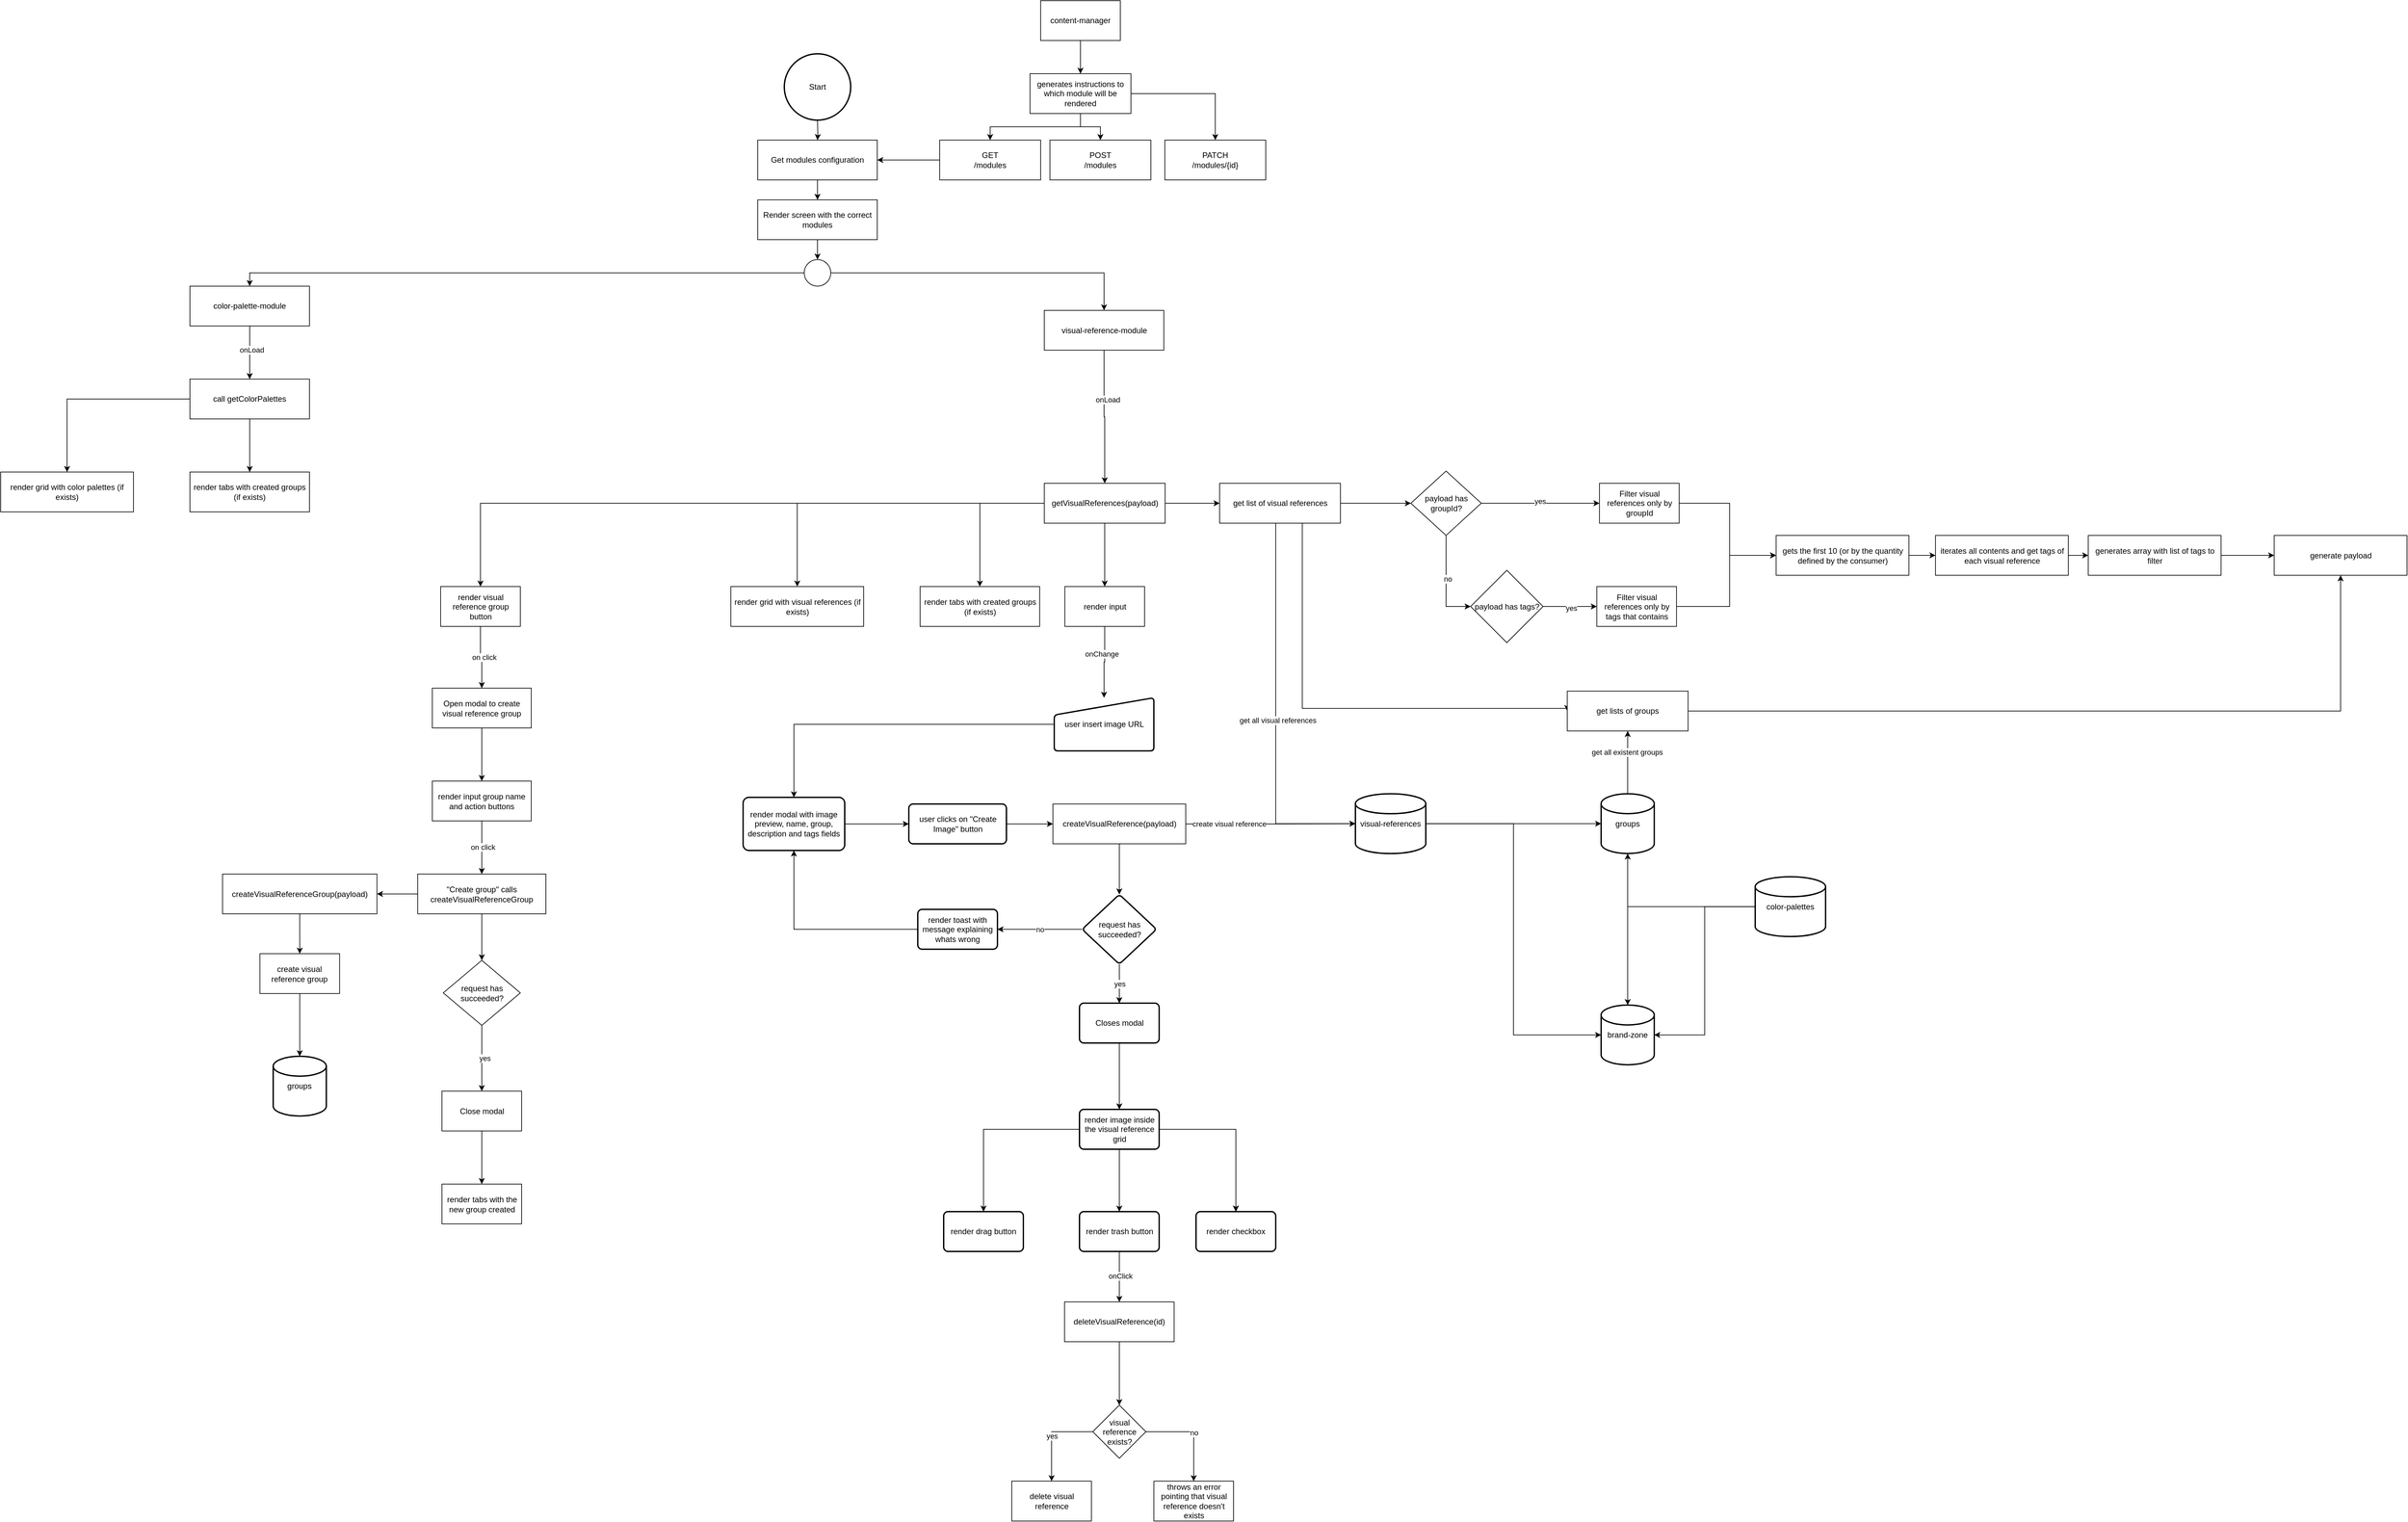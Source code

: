 <mxfile pages="2">
    <diagram name="Arquitetura Principal do Sistema" id="1aioscKN3rz0F5LWiPXg">
        <mxGraphModel dx="1954" dy="1649" grid="1" gridSize="10" guides="1" tooltips="1" connect="1" arrows="1" fold="1" page="1" pageScale="1" pageWidth="850" pageHeight="1100" math="0" shadow="0">
            <root>
                <mxCell id="0"/>
                <mxCell id="1" parent="0"/>
                <mxCell id="BhR9hD4-15x6Vp5-vJWZ-80" value="" style="edgeStyle=orthogonalEdgeStyle;rounded=0;orthogonalLoop=1;jettySize=auto;html=1;" parent="1" target="BhR9hD4-15x6Vp5-vJWZ-79" edge="1">
                    <mxGeometry relative="1" as="geometry">
                        <mxPoint x="600" y="10" as="sourcePoint"/>
                    </mxGeometry>
                </mxCell>
                <mxCell id="BhR9hD4-15x6Vp5-vJWZ-71" style="edgeStyle=orthogonalEdgeStyle;rounded=0;orthogonalLoop=1;jettySize=auto;html=1;" parent="1" source="BhR9hD4-15x6Vp5-vJWZ-70" target="BhR9hD4-15x6Vp5-vJWZ-72" edge="1">
                    <mxGeometry relative="1" as="geometry">
                        <mxPoint x="996.0" y="-30" as="targetPoint"/>
                    </mxGeometry>
                </mxCell>
                <mxCell id="BhR9hD4-15x6Vp5-vJWZ-70" value="content-manager" style="whiteSpace=wrap;html=1;" parent="1" vertex="1">
                    <mxGeometry x="936" y="-170" width="120" height="60" as="geometry"/>
                </mxCell>
                <mxCell id="BhR9hD4-15x6Vp5-vJWZ-74" value="" style="edgeStyle=orthogonalEdgeStyle;rounded=0;orthogonalLoop=1;jettySize=auto;html=1;" parent="1" source="BhR9hD4-15x6Vp5-vJWZ-72" target="BhR9hD4-15x6Vp5-vJWZ-73" edge="1">
                    <mxGeometry relative="1" as="geometry"/>
                </mxCell>
                <mxCell id="BhR9hD4-15x6Vp5-vJWZ-76" value="" style="edgeStyle=orthogonalEdgeStyle;rounded=0;orthogonalLoop=1;jettySize=auto;html=1;" parent="1" source="BhR9hD4-15x6Vp5-vJWZ-72" target="BhR9hD4-15x6Vp5-vJWZ-75" edge="1">
                    <mxGeometry relative="1" as="geometry"/>
                </mxCell>
                <mxCell id="BhR9hD4-15x6Vp5-vJWZ-78" style="edgeStyle=orthogonalEdgeStyle;rounded=0;orthogonalLoop=1;jettySize=auto;html=1;" parent="1" source="BhR9hD4-15x6Vp5-vJWZ-72" target="BhR9hD4-15x6Vp5-vJWZ-77" edge="1">
                    <mxGeometry relative="1" as="geometry"/>
                </mxCell>
                <mxCell id="BhR9hD4-15x6Vp5-vJWZ-72" value="generates instructions to which module will be rendered" style="rounded=0;whiteSpace=wrap;html=1;" parent="1" vertex="1">
                    <mxGeometry x="920" y="-60" width="152" height="60" as="geometry"/>
                </mxCell>
                <mxCell id="BhR9hD4-15x6Vp5-vJWZ-81" style="edgeStyle=orthogonalEdgeStyle;rounded=0;orthogonalLoop=1;jettySize=auto;html=1;entryX=1;entryY=0.5;entryDx=0;entryDy=0;" parent="1" source="BhR9hD4-15x6Vp5-vJWZ-73" target="BhR9hD4-15x6Vp5-vJWZ-79" edge="1">
                    <mxGeometry relative="1" as="geometry"/>
                </mxCell>
                <mxCell id="BhR9hD4-15x6Vp5-vJWZ-73" value="GET&lt;div&gt;/modules&lt;/div&gt;" style="rounded=0;whiteSpace=wrap;html=1;" parent="1" vertex="1">
                    <mxGeometry x="784" y="40" width="152" height="60" as="geometry"/>
                </mxCell>
                <mxCell id="BhR9hD4-15x6Vp5-vJWZ-75" value="POST&lt;div&gt;/modules&lt;/div&gt;" style="rounded=0;whiteSpace=wrap;html=1;" parent="1" vertex="1">
                    <mxGeometry x="950" y="40" width="152" height="60" as="geometry"/>
                </mxCell>
                <mxCell id="BhR9hD4-15x6Vp5-vJWZ-77" value="PATCH&lt;div&gt;/modules/{id}&lt;/div&gt;" style="rounded=0;whiteSpace=wrap;html=1;" parent="1" vertex="1">
                    <mxGeometry x="1123" y="40" width="152" height="60" as="geometry"/>
                </mxCell>
                <mxCell id="BhR9hD4-15x6Vp5-vJWZ-83" value="" style="edgeStyle=orthogonalEdgeStyle;rounded=0;orthogonalLoop=1;jettySize=auto;html=1;" parent="1" source="BhR9hD4-15x6Vp5-vJWZ-79" target="BhR9hD4-15x6Vp5-vJWZ-82" edge="1">
                    <mxGeometry relative="1" as="geometry"/>
                </mxCell>
                <mxCell id="BhR9hD4-15x6Vp5-vJWZ-79" value="Get modules configuration" style="rounded=0;whiteSpace=wrap;html=1;" parent="1" vertex="1">
                    <mxGeometry x="510" y="40" width="180" height="60" as="geometry"/>
                </mxCell>
                <mxCell id="BhR9hD4-15x6Vp5-vJWZ-82" value="Render screen with the correct modules" style="rounded=0;whiteSpace=wrap;html=1;" parent="1" vertex="1">
                    <mxGeometry x="510" y="130" width="180" height="60" as="geometry"/>
                </mxCell>
                <mxCell id="BhR9hD4-15x6Vp5-vJWZ-330" style="edgeStyle=orthogonalEdgeStyle;rounded=0;orthogonalLoop=1;jettySize=auto;html=1;entryX=0.5;entryY=0;entryDx=0;entryDy=0;" parent="1" source="BhR9hD4-15x6Vp5-vJWZ-86" target="BhR9hD4-15x6Vp5-vJWZ-174" edge="1">
                    <mxGeometry relative="1" as="geometry"/>
                </mxCell>
                <mxCell id="ULhaOfNwI5lLK6dhQ9N3-2" value="onLoad" style="edgeLabel;html=1;align=center;verticalAlign=middle;resizable=0;points=[];" parent="BhR9hD4-15x6Vp5-vJWZ-330" vertex="1" connectable="0">
                    <mxGeometry x="-0.267" y="6" relative="1" as="geometry">
                        <mxPoint x="-1" as="offset"/>
                    </mxGeometry>
                </mxCell>
                <mxCell id="BhR9hD4-15x6Vp5-vJWZ-86" value="visual-reference-module" style="rounded=0;whiteSpace=wrap;html=1;" parent="1" vertex="1">
                    <mxGeometry x="941.5" y="296.5" width="180" height="60" as="geometry"/>
                </mxCell>
                <mxCell id="BhR9hD4-15x6Vp5-vJWZ-281" value="" style="edgeStyle=orthogonalEdgeStyle;rounded=0;orthogonalLoop=1;jettySize=auto;html=1;" parent="1" source="BhR9hD4-15x6Vp5-vJWZ-88" target="BhR9hD4-15x6Vp5-vJWZ-280" edge="1">
                    <mxGeometry relative="1" as="geometry"/>
                </mxCell>
                <mxCell id="BhR9hD4-15x6Vp5-vJWZ-88" value="user insert image URL" style="html=1;strokeWidth=2;shape=manualInput;whiteSpace=wrap;rounded=1;size=26;arcSize=11;" parent="1" vertex="1">
                    <mxGeometry x="956.5" y="880" width="150" height="80" as="geometry"/>
                </mxCell>
                <mxCell id="BhR9hD4-15x6Vp5-vJWZ-96" style="edgeStyle=orthogonalEdgeStyle;rounded=0;orthogonalLoop=1;jettySize=auto;html=1;" parent="1" source="BhR9hD4-15x6Vp5-vJWZ-94" target="BhR9hD4-15x6Vp5-vJWZ-86" edge="1">
                    <mxGeometry relative="1" as="geometry"/>
                </mxCell>
                <mxCell id="BhR9hD4-15x6Vp5-vJWZ-322" style="edgeStyle=orthogonalEdgeStyle;rounded=0;orthogonalLoop=1;jettySize=auto;html=1;entryX=0.5;entryY=0;entryDx=0;entryDy=0;" parent="1" source="BhR9hD4-15x6Vp5-vJWZ-94" target="BhR9hD4-15x6Vp5-vJWZ-321" edge="1">
                    <mxGeometry relative="1" as="geometry"/>
                </mxCell>
                <mxCell id="BhR9hD4-15x6Vp5-vJWZ-94" value="" style="verticalLabelPosition=bottom;verticalAlign=top;html=1;shape=mxgraph.flowchart.on-page_reference;" parent="1" vertex="1">
                    <mxGeometry x="580" y="220" width="40" height="40" as="geometry"/>
                </mxCell>
                <mxCell id="BhR9hD4-15x6Vp5-vJWZ-95" style="edgeStyle=orthogonalEdgeStyle;rounded=0;orthogonalLoop=1;jettySize=auto;html=1;entryX=0.5;entryY=0;entryDx=0;entryDy=0;entryPerimeter=0;" parent="1" source="BhR9hD4-15x6Vp5-vJWZ-82" target="BhR9hD4-15x6Vp5-vJWZ-94" edge="1">
                    <mxGeometry relative="1" as="geometry"/>
                </mxCell>
                <mxCell id="BhR9hD4-15x6Vp5-vJWZ-97" value="Start" style="strokeWidth=2;html=1;shape=mxgraph.flowchart.start_2;whiteSpace=wrap;" parent="1" vertex="1">
                    <mxGeometry x="550" y="-90" width="100" height="100" as="geometry"/>
                </mxCell>
                <mxCell id="BhR9hD4-15x6Vp5-vJWZ-148" value="brand-zone" style="strokeWidth=2;html=1;shape=mxgraph.flowchart.database;whiteSpace=wrap;" parent="1" vertex="1">
                    <mxGeometry x="1780" y="1342.87" width="80" height="90" as="geometry"/>
                </mxCell>
                <mxCell id="BhR9hD4-15x6Vp5-vJWZ-162" value="" style="edgeStyle=orthogonalEdgeStyle;rounded=0;orthogonalLoop=1;jettySize=auto;html=1;" parent="1" source="BhR9hD4-15x6Vp5-vJWZ-153" target="BhR9hD4-15x6Vp5-vJWZ-161" edge="1">
                    <mxGeometry relative="1" as="geometry"/>
                </mxCell>
                <mxCell id="BhR9hD4-15x6Vp5-vJWZ-163" value="yes" style="edgeLabel;html=1;align=center;verticalAlign=middle;resizable=0;points=[];" parent="BhR9hD4-15x6Vp5-vJWZ-162" vertex="1" connectable="0">
                    <mxGeometry x="-0.011" y="3" relative="1" as="geometry">
                        <mxPoint as="offset"/>
                    </mxGeometry>
                </mxCell>
                <mxCell id="BhR9hD4-15x6Vp5-vJWZ-180" style="edgeStyle=orthogonalEdgeStyle;rounded=0;orthogonalLoop=1;jettySize=auto;html=1;entryX=0;entryY=0.5;entryDx=0;entryDy=0;" parent="1" source="BhR9hD4-15x6Vp5-vJWZ-153" target="BhR9hD4-15x6Vp5-vJWZ-166" edge="1">
                    <mxGeometry relative="1" as="geometry">
                        <Array as="points">
                            <mxPoint x="1546.5" y="742.5"/>
                        </Array>
                    </mxGeometry>
                </mxCell>
                <mxCell id="BhR9hD4-15x6Vp5-vJWZ-181" value="no" style="edgeLabel;html=1;align=center;verticalAlign=middle;resizable=0;points=[];" parent="BhR9hD4-15x6Vp5-vJWZ-180" vertex="1" connectable="0">
                    <mxGeometry x="-0.1" y="2" relative="1" as="geometry">
                        <mxPoint as="offset"/>
                    </mxGeometry>
                </mxCell>
                <mxCell id="BhR9hD4-15x6Vp5-vJWZ-153" value="payload has groupId?" style="rhombus;whiteSpace=wrap;html=1;rounded=0;" parent="1" vertex="1">
                    <mxGeometry x="1493.5" y="538.5" width="106" height="97" as="geometry"/>
                </mxCell>
                <mxCell id="BhR9hD4-15x6Vp5-vJWZ-188" style="edgeStyle=orthogonalEdgeStyle;rounded=0;orthogonalLoop=1;jettySize=auto;html=1;entryX=0;entryY=0.5;entryDx=0;entryDy=0;" parent="1" source="BhR9hD4-15x6Vp5-vJWZ-161" target="BhR9hD4-15x6Vp5-vJWZ-186" edge="1">
                    <mxGeometry relative="1" as="geometry">
                        <Array as="points">
                            <mxPoint x="1973.5" y="587"/>
                            <mxPoint x="1973.5" y="665"/>
                        </Array>
                    </mxGeometry>
                </mxCell>
                <mxCell id="BhR9hD4-15x6Vp5-vJWZ-161" value="Filter visual references only by groupId" style="whiteSpace=wrap;html=1;rounded=0;" parent="1" vertex="1">
                    <mxGeometry x="1777.5" y="557" width="120" height="60" as="geometry"/>
                </mxCell>
                <mxCell id="BhR9hD4-15x6Vp5-vJWZ-169" value="" style="edgeStyle=orthogonalEdgeStyle;rounded=0;orthogonalLoop=1;jettySize=auto;html=1;" parent="1" source="BhR9hD4-15x6Vp5-vJWZ-166" target="BhR9hD4-15x6Vp5-vJWZ-168" edge="1">
                    <mxGeometry relative="1" as="geometry"/>
                </mxCell>
                <mxCell id="BhR9hD4-15x6Vp5-vJWZ-171" value="yes" style="edgeLabel;html=1;align=center;verticalAlign=middle;resizable=0;points=[];" parent="BhR9hD4-15x6Vp5-vJWZ-169" vertex="1" connectable="0">
                    <mxGeometry x="0.034" y="-2" relative="1" as="geometry">
                        <mxPoint as="offset"/>
                    </mxGeometry>
                </mxCell>
                <mxCell id="BhR9hD4-15x6Vp5-vJWZ-166" value="payload has tags?" style="rhombus;whiteSpace=wrap;html=1;" parent="1" vertex="1">
                    <mxGeometry x="1583.5" y="688" width="109" height="109" as="geometry"/>
                </mxCell>
                <mxCell id="BhR9hD4-15x6Vp5-vJWZ-187" style="edgeStyle=orthogonalEdgeStyle;rounded=0;orthogonalLoop=1;jettySize=auto;html=1;entryX=0;entryY=0.5;entryDx=0;entryDy=0;" parent="1" source="BhR9hD4-15x6Vp5-vJWZ-168" target="BhR9hD4-15x6Vp5-vJWZ-186" edge="1">
                    <mxGeometry relative="1" as="geometry">
                        <Array as="points">
                            <mxPoint x="1973.5" y="743"/>
                            <mxPoint x="1973.5" y="665"/>
                        </Array>
                    </mxGeometry>
                </mxCell>
                <mxCell id="BhR9hD4-15x6Vp5-vJWZ-168" value="Filter visual references only by tags that contains" style="whiteSpace=wrap;html=1;rounded=0;" parent="1" vertex="1">
                    <mxGeometry x="1773.5" y="712.5" width="120" height="60" as="geometry"/>
                </mxCell>
                <mxCell id="BhR9hD4-15x6Vp5-vJWZ-183" value="" style="edgeStyle=orthogonalEdgeStyle;rounded=0;orthogonalLoop=1;jettySize=auto;html=1;" parent="1" source="BhR9hD4-15x6Vp5-vJWZ-174" target="BhR9hD4-15x6Vp5-vJWZ-182" edge="1">
                    <mxGeometry relative="1" as="geometry"/>
                </mxCell>
                <mxCell id="BhR9hD4-15x6Vp5-vJWZ-331" style="edgeStyle=orthogonalEdgeStyle;rounded=0;orthogonalLoop=1;jettySize=auto;html=1;entryX=0.5;entryY=0;entryDx=0;entryDy=0;" parent="1" source="BhR9hD4-15x6Vp5-vJWZ-174" target="BhR9hD4-15x6Vp5-vJWZ-269" edge="1">
                    <mxGeometry relative="1" as="geometry"/>
                </mxCell>
                <mxCell id="BhR9hD4-15x6Vp5-vJWZ-332" style="edgeStyle=orthogonalEdgeStyle;rounded=0;orthogonalLoop=1;jettySize=auto;html=1;" parent="1" source="BhR9hD4-15x6Vp5-vJWZ-174" target="BhR9hD4-15x6Vp5-vJWZ-271" edge="1">
                    <mxGeometry relative="1" as="geometry"/>
                </mxCell>
                <mxCell id="BhR9hD4-15x6Vp5-vJWZ-333" style="edgeStyle=orthogonalEdgeStyle;rounded=0;orthogonalLoop=1;jettySize=auto;html=1;entryX=0.5;entryY=0;entryDx=0;entryDy=0;" parent="1" source="BhR9hD4-15x6Vp5-vJWZ-174" target="BhR9hD4-15x6Vp5-vJWZ-277" edge="1">
                    <mxGeometry relative="1" as="geometry"/>
                </mxCell>
                <mxCell id="BhR9hD4-15x6Vp5-vJWZ-335" style="edgeStyle=orthogonalEdgeStyle;rounded=0;orthogonalLoop=1;jettySize=auto;html=1;entryX=0.5;entryY=0;entryDx=0;entryDy=0;" parent="1" source="BhR9hD4-15x6Vp5-vJWZ-174" target="BhR9hD4-15x6Vp5-vJWZ-297" edge="1">
                    <mxGeometry relative="1" as="geometry">
                        <Array as="points">
                            <mxPoint x="93" y="587"/>
                        </Array>
                    </mxGeometry>
                </mxCell>
                <mxCell id="BhR9hD4-15x6Vp5-vJWZ-174" value="getVisualReferences(payload)" style="whiteSpace=wrap;html=1;" parent="1" vertex="1">
                    <mxGeometry x="941.5" y="557" width="182" height="60" as="geometry"/>
                </mxCell>
                <mxCell id="BhR9hD4-15x6Vp5-vJWZ-185" style="edgeStyle=orthogonalEdgeStyle;rounded=0;orthogonalLoop=1;jettySize=auto;html=1;" parent="1" source="BhR9hD4-15x6Vp5-vJWZ-182" target="BhR9hD4-15x6Vp5-vJWZ-153" edge="1">
                    <mxGeometry relative="1" as="geometry"/>
                </mxCell>
                <mxCell id="BhR9hD4-15x6Vp5-vJWZ-365" style="edgeStyle=orthogonalEdgeStyle;rounded=0;orthogonalLoop=1;jettySize=auto;html=1;entryX=0;entryY=0.5;entryDx=0;entryDy=0;" parent="1" source="BhR9hD4-15x6Vp5-vJWZ-182" target="BhR9hD4-15x6Vp5-vJWZ-203" edge="1">
                    <mxGeometry relative="1" as="geometry">
                        <Array as="points">
                            <mxPoint x="1330" y="896"/>
                        </Array>
                    </mxGeometry>
                </mxCell>
                <mxCell id="BhR9hD4-15x6Vp5-vJWZ-182" value="get list of visual references" style="whiteSpace=wrap;html=1;" parent="1" vertex="1">
                    <mxGeometry x="1205.5" y="557" width="182" height="60" as="geometry"/>
                </mxCell>
                <mxCell id="BhR9hD4-15x6Vp5-vJWZ-190" value="" style="edgeStyle=orthogonalEdgeStyle;rounded=0;orthogonalLoop=1;jettySize=auto;html=1;" parent="1" source="BhR9hD4-15x6Vp5-vJWZ-186" target="BhR9hD4-15x6Vp5-vJWZ-189" edge="1">
                    <mxGeometry relative="1" as="geometry"/>
                </mxCell>
                <mxCell id="BhR9hD4-15x6Vp5-vJWZ-186" value="gets the first 10 (or by the quantity defined by the consumer)" style="rounded=0;whiteSpace=wrap;html=1;" parent="1" vertex="1">
                    <mxGeometry x="2043.5" y="635.5" width="200" height="60" as="geometry"/>
                </mxCell>
                <mxCell id="BhR9hD4-15x6Vp5-vJWZ-192" value="" style="edgeStyle=orthogonalEdgeStyle;rounded=0;orthogonalLoop=1;jettySize=auto;html=1;" parent="1" source="BhR9hD4-15x6Vp5-vJWZ-189" target="BhR9hD4-15x6Vp5-vJWZ-191" edge="1">
                    <mxGeometry relative="1" as="geometry"/>
                </mxCell>
                <mxCell id="BhR9hD4-15x6Vp5-vJWZ-189" value="iterates all contents and get tags of each visual reference" style="rounded=0;whiteSpace=wrap;html=1;" parent="1" vertex="1">
                    <mxGeometry x="2283.5" y="635.5" width="200" height="60" as="geometry"/>
                </mxCell>
                <mxCell id="BhR9hD4-15x6Vp5-vJWZ-206" value="" style="edgeStyle=orthogonalEdgeStyle;rounded=0;orthogonalLoop=1;jettySize=auto;html=1;" parent="1" source="BhR9hD4-15x6Vp5-vJWZ-191" target="BhR9hD4-15x6Vp5-vJWZ-205" edge="1">
                    <mxGeometry relative="1" as="geometry"/>
                </mxCell>
                <mxCell id="BhR9hD4-15x6Vp5-vJWZ-191" value="generates array with list of tags to filter" style="rounded=0;whiteSpace=wrap;html=1;" parent="1" vertex="1">
                    <mxGeometry x="2513.5" y="635.5" width="200" height="60" as="geometry"/>
                </mxCell>
                <mxCell id="BhR9hD4-15x6Vp5-vJWZ-201" style="edgeStyle=orthogonalEdgeStyle;rounded=0;orthogonalLoop=1;jettySize=auto;html=1;" parent="1" source="BhR9hD4-15x6Vp5-vJWZ-195" target="BhR9hD4-15x6Vp5-vJWZ-148" edge="1">
                    <mxGeometry relative="1" as="geometry"/>
                </mxCell>
                <mxCell id="BhR9hD4-15x6Vp5-vJWZ-366" value="" style="edgeStyle=orthogonalEdgeStyle;rounded=0;orthogonalLoop=1;jettySize=auto;html=1;" parent="1" source="BhR9hD4-15x6Vp5-vJWZ-195" target="BhR9hD4-15x6Vp5-vJWZ-203" edge="1">
                    <mxGeometry relative="1" as="geometry"/>
                </mxCell>
                <mxCell id="BhR9hD4-15x6Vp5-vJWZ-369" value="get all existent groups" style="edgeLabel;html=1;align=center;verticalAlign=middle;resizable=0;points=[];" parent="BhR9hD4-15x6Vp5-vJWZ-366" vertex="1" connectable="0">
                    <mxGeometry x="0.327" y="1" relative="1" as="geometry">
                        <mxPoint as="offset"/>
                    </mxGeometry>
                </mxCell>
                <mxCell id="BhR9hD4-15x6Vp5-vJWZ-195" value="groups" style="strokeWidth=2;html=1;shape=mxgraph.flowchart.database;whiteSpace=wrap;" parent="1" vertex="1">
                    <mxGeometry x="1780" y="1024.62" width="80" height="90" as="geometry"/>
                </mxCell>
                <mxCell id="BhR9hD4-15x6Vp5-vJWZ-198" style="edgeStyle=orthogonalEdgeStyle;rounded=0;orthogonalLoop=1;jettySize=auto;html=1;" parent="1" source="BhR9hD4-15x6Vp5-vJWZ-196" target="BhR9hD4-15x6Vp5-vJWZ-195" edge="1">
                    <mxGeometry relative="1" as="geometry"/>
                </mxCell>
                <mxCell id="BhR9hD4-15x6Vp5-vJWZ-196" value="visual-references" style="strokeWidth=2;html=1;shape=mxgraph.flowchart.database;whiteSpace=wrap;" parent="1" vertex="1">
                    <mxGeometry x="1410" y="1024.62" width="106" height="90" as="geometry"/>
                </mxCell>
                <mxCell id="BhR9hD4-15x6Vp5-vJWZ-199" style="edgeStyle=orthogonalEdgeStyle;rounded=0;orthogonalLoop=1;jettySize=auto;html=1;" parent="1" source="BhR9hD4-15x6Vp5-vJWZ-197" target="BhR9hD4-15x6Vp5-vJWZ-195" edge="1">
                    <mxGeometry relative="1" as="geometry"/>
                </mxCell>
                <mxCell id="BhR9hD4-15x6Vp5-vJWZ-197" value="color-palettes" style="strokeWidth=2;html=1;shape=mxgraph.flowchart.database;whiteSpace=wrap;" parent="1" vertex="1">
                    <mxGeometry x="2012" y="1149.62" width="106" height="90" as="geometry"/>
                </mxCell>
                <mxCell id="BhR9hD4-15x6Vp5-vJWZ-200" style="edgeStyle=orthogonalEdgeStyle;rounded=0;orthogonalLoop=1;jettySize=auto;html=1;entryX=0;entryY=0.5;entryDx=0;entryDy=0;entryPerimeter=0;" parent="1" source="BhR9hD4-15x6Vp5-vJWZ-196" target="BhR9hD4-15x6Vp5-vJWZ-148" edge="1">
                    <mxGeometry relative="1" as="geometry"/>
                </mxCell>
                <mxCell id="BhR9hD4-15x6Vp5-vJWZ-202" style="edgeStyle=orthogonalEdgeStyle;rounded=0;orthogonalLoop=1;jettySize=auto;html=1;entryX=1;entryY=0.5;entryDx=0;entryDy=0;entryPerimeter=0;" parent="1" source="BhR9hD4-15x6Vp5-vJWZ-197" target="BhR9hD4-15x6Vp5-vJWZ-148" edge="1">
                    <mxGeometry relative="1" as="geometry"/>
                </mxCell>
                <mxCell id="BhR9hD4-15x6Vp5-vJWZ-367" style="edgeStyle=orthogonalEdgeStyle;rounded=0;orthogonalLoop=1;jettySize=auto;html=1;entryX=0.5;entryY=1;entryDx=0;entryDy=0;" parent="1" source="BhR9hD4-15x6Vp5-vJWZ-203" target="BhR9hD4-15x6Vp5-vJWZ-205" edge="1">
                    <mxGeometry relative="1" as="geometry"/>
                </mxCell>
                <mxCell id="BhR9hD4-15x6Vp5-vJWZ-203" value="get lists of groups" style="whiteSpace=wrap;html=1;" parent="1" vertex="1">
                    <mxGeometry x="1729" y="870" width="182" height="60" as="geometry"/>
                </mxCell>
                <mxCell id="BhR9hD4-15x6Vp5-vJWZ-205" value="generate payload" style="rounded=0;whiteSpace=wrap;html=1;" parent="1" vertex="1">
                    <mxGeometry x="2793.5" y="635.5" width="200" height="60" as="geometry"/>
                </mxCell>
                <mxCell id="BhR9hD4-15x6Vp5-vJWZ-337" style="edgeStyle=orthogonalEdgeStyle;rounded=0;orthogonalLoop=1;jettySize=auto;html=1;" parent="1" source="BhR9hD4-15x6Vp5-vJWZ-209" target="BhR9hD4-15x6Vp5-vJWZ-289" edge="1">
                    <mxGeometry relative="1" as="geometry"/>
                </mxCell>
                <mxCell id="BhR9hD4-15x6Vp5-vJWZ-338" value="create visual reference" style="edgeStyle=orthogonalEdgeStyle;rounded=0;orthogonalLoop=1;jettySize=auto;html=1;" parent="1" source="BhR9hD4-15x6Vp5-vJWZ-209" target="BhR9hD4-15x6Vp5-vJWZ-196" edge="1">
                    <mxGeometry x="-0.488" relative="1" as="geometry">
                        <mxPoint as="offset"/>
                    </mxGeometry>
                </mxCell>
                <mxCell id="BhR9hD4-15x6Vp5-vJWZ-209" value="createVisualReference(payload)" style="whiteSpace=wrap;html=1;" parent="1" vertex="1">
                    <mxGeometry x="954.5" y="1040" width="200" height="60" as="geometry"/>
                </mxCell>
                <mxCell id="BhR9hD4-15x6Vp5-vJWZ-214" value="" style="edgeStyle=orthogonalEdgeStyle;rounded=0;orthogonalLoop=1;jettySize=auto;html=1;" parent="1" edge="1">
                    <mxGeometry relative="1" as="geometry">
                        <mxPoint x="1350.091" y="1120" as="targetPoint"/>
                    </mxGeometry>
                </mxCell>
                <mxCell id="BhR9hD4-15x6Vp5-vJWZ-219" value="" style="edgeStyle=orthogonalEdgeStyle;rounded=0;orthogonalLoop=1;jettySize=auto;html=1;" parent="1" target="BhR9hD4-15x6Vp5-vJWZ-218" edge="1">
                    <mxGeometry relative="1" as="geometry">
                        <mxPoint x="-740" y="1606" as="sourcePoint"/>
                    </mxGeometry>
                </mxCell>
                <mxCell id="BhR9hD4-15x6Vp5-vJWZ-221" value="" style="edgeStyle=orthogonalEdgeStyle;rounded=0;orthogonalLoop=1;jettySize=auto;html=1;" parent="1" target="BhR9hD4-15x6Vp5-vJWZ-220" edge="1">
                    <mxGeometry relative="1" as="geometry">
                        <mxPoint x="-965" y="1606" as="sourcePoint"/>
                    </mxGeometry>
                </mxCell>
                <mxCell id="BhR9hD4-15x6Vp5-vJWZ-223" value="yes" style="edgeStyle=orthogonalEdgeStyle;rounded=0;orthogonalLoop=1;jettySize=auto;html=1;" parent="1" target="BhR9hD4-15x6Vp5-vJWZ-222" edge="1">
                    <mxGeometry relative="1" as="geometry">
                        <mxPoint x="-1145.0" y="1606" as="sourcePoint"/>
                    </mxGeometry>
                </mxCell>
                <mxCell id="BhR9hD4-15x6Vp5-vJWZ-226" value="" style="edgeStyle=orthogonalEdgeStyle;rounded=0;orthogonalLoop=1;jettySize=auto;html=1;" parent="1" target="BhR9hD4-15x6Vp5-vJWZ-225" edge="1">
                    <mxGeometry relative="1" as="geometry">
                        <mxPoint x="-1105.0" y="1566" as="sourcePoint"/>
                    </mxGeometry>
                </mxCell>
                <mxCell id="BhR9hD4-15x6Vp5-vJWZ-355" value="" style="edgeStyle=orthogonalEdgeStyle;rounded=0;orthogonalLoop=1;jettySize=auto;html=1;" parent="1" target="BhR9hD4-15x6Vp5-vJWZ-354" edge="1">
                    <mxGeometry relative="1" as="geometry">
                        <mxPoint x="-1390.0" y="1606" as="sourcePoint"/>
                    </mxGeometry>
                </mxCell>
                <mxCell id="BhR9hD4-15x6Vp5-vJWZ-230" value="" style="edgeStyle=orthogonalEdgeStyle;rounded=0;orthogonalLoop=1;jettySize=auto;html=1;" parent="1" source="BhR9hD4-15x6Vp5-vJWZ-227" target="BhR9hD4-15x6Vp5-vJWZ-229" edge="1">
                    <mxGeometry relative="1" as="geometry"/>
                </mxCell>
                <mxCell id="BhR9hD4-15x6Vp5-vJWZ-227" value="deleteVisualReference(id)" style="whiteSpace=wrap;html=1;" parent="1" vertex="1">
                    <mxGeometry x="972" y="1790" width="165" height="60" as="geometry"/>
                </mxCell>
                <mxCell id="BhR9hD4-15x6Vp5-vJWZ-232" value="yes" style="edgeStyle=orthogonalEdgeStyle;rounded=0;orthogonalLoop=1;jettySize=auto;html=1;" parent="1" source="BhR9hD4-15x6Vp5-vJWZ-229" target="BhR9hD4-15x6Vp5-vJWZ-231" edge="1">
                    <mxGeometry relative="1" as="geometry"/>
                </mxCell>
                <mxCell id="BhR9hD4-15x6Vp5-vJWZ-234" value="no" style="edgeStyle=orthogonalEdgeStyle;rounded=0;orthogonalLoop=1;jettySize=auto;html=1;" parent="1" source="BhR9hD4-15x6Vp5-vJWZ-229" target="BhR9hD4-15x6Vp5-vJWZ-233" edge="1">
                    <mxGeometry relative="1" as="geometry"/>
                </mxCell>
                <mxCell id="BhR9hD4-15x6Vp5-vJWZ-229" value="visual reference exists?" style="rhombus;whiteSpace=wrap;html=1;" parent="1" vertex="1">
                    <mxGeometry x="1014.5" y="1945.5" width="80" height="80" as="geometry"/>
                </mxCell>
                <mxCell id="BhR9hD4-15x6Vp5-vJWZ-231" value="delete visual reference" style="whiteSpace=wrap;html=1;" parent="1" vertex="1">
                    <mxGeometry x="892.5" y="2060" width="120" height="60" as="geometry"/>
                </mxCell>
                <mxCell id="BhR9hD4-15x6Vp5-vJWZ-233" value="throws an error pointing that visual reference doesn&#39;t exists" style="whiteSpace=wrap;html=1;" parent="1" vertex="1">
                    <mxGeometry x="1106.5" y="2060" width="120" height="60" as="geometry"/>
                </mxCell>
                <mxCell id="BhR9hD4-15x6Vp5-vJWZ-260" value="" style="edgeStyle=orthogonalEdgeStyle;rounded=0;orthogonalLoop=1;jettySize=auto;html=1;" parent="1" source="BhR9hD4-15x6Vp5-vJWZ-243" target="BhR9hD4-15x6Vp5-vJWZ-255" edge="1">
                    <mxGeometry relative="1" as="geometry"/>
                </mxCell>
                <mxCell id="BhR9hD4-15x6Vp5-vJWZ-243" value="createVisualReferenceGroup(payload)" style="whiteSpace=wrap;html=1;" parent="1" vertex="1">
                    <mxGeometry x="-295.88" y="1145.5" width="232.5" height="60" as="geometry"/>
                </mxCell>
                <mxCell id="BhR9hD4-15x6Vp5-vJWZ-253" value="yes" style="edgeStyle=orthogonalEdgeStyle;rounded=0;orthogonalLoop=1;jettySize=auto;html=1;" parent="1" target="BhR9hD4-15x6Vp5-vJWZ-252" edge="1">
                    <mxGeometry relative="1" as="geometry">
                        <mxPoint x="-379.62" y="1516" as="sourcePoint"/>
                    </mxGeometry>
                </mxCell>
                <mxCell id="BhR9hD4-15x6Vp5-vJWZ-353" value="" style="edgeStyle=orthogonalEdgeStyle;rounded=0;orthogonalLoop=1;jettySize=auto;html=1;" parent="1" target="BhR9hD4-15x6Vp5-vJWZ-216" edge="1">
                    <mxGeometry relative="1" as="geometry">
                        <mxPoint x="-480" y="1606" as="sourcePoint"/>
                    </mxGeometry>
                </mxCell>
                <mxCell id="BhR9hD4-15x6Vp5-vJWZ-351" value="" style="edgeStyle=orthogonalEdgeStyle;rounded=0;orthogonalLoop=1;jettySize=auto;html=1;" parent="1" source="BhR9hD4-15x6Vp5-vJWZ-255" target="BhR9hD4-15x6Vp5-vJWZ-349" edge="1">
                    <mxGeometry relative="1" as="geometry"/>
                </mxCell>
                <mxCell id="BhR9hD4-15x6Vp5-vJWZ-255" value="create visual reference group" style="whiteSpace=wrap;html=1;" parent="1" vertex="1">
                    <mxGeometry x="-239.63" y="1265.5" width="120" height="60" as="geometry"/>
                </mxCell>
                <mxCell id="BhR9hD4-15x6Vp5-vJWZ-269" value="render grid with visual references (if exists)" style="rounded=0;whiteSpace=wrap;html=1;" parent="1" vertex="1">
                    <mxGeometry x="469.5" y="712.5" width="200" height="60" as="geometry"/>
                </mxCell>
                <mxCell id="BhR9hD4-15x6Vp5-vJWZ-271" value="render tabs with created groups (if exists)" style="rounded=0;whiteSpace=wrap;html=1;" parent="1" vertex="1">
                    <mxGeometry x="754.5" y="712.5" width="180" height="60" as="geometry"/>
                </mxCell>
                <mxCell id="BhR9hD4-15x6Vp5-vJWZ-334" value="" style="edgeStyle=orthogonalEdgeStyle;rounded=0;orthogonalLoop=1;jettySize=auto;html=1;" parent="1" source="BhR9hD4-15x6Vp5-vJWZ-277" target="BhR9hD4-15x6Vp5-vJWZ-88" edge="1">
                    <mxGeometry relative="1" as="geometry"/>
                </mxCell>
                <mxCell id="ULhaOfNwI5lLK6dhQ9N3-3" value="onChange" style="edgeLabel;html=1;align=center;verticalAlign=middle;resizable=0;points=[];" parent="BhR9hD4-15x6Vp5-vJWZ-334" vertex="1" connectable="0">
                    <mxGeometry x="-0.233" y="-6" relative="1" as="geometry">
                        <mxPoint x="1" as="offset"/>
                    </mxGeometry>
                </mxCell>
                <mxCell id="BhR9hD4-15x6Vp5-vJWZ-277" value="render input" style="whiteSpace=wrap;html=1;rounded=0;" parent="1" vertex="1">
                    <mxGeometry x="972.5" y="712.5" width="120" height="60" as="geometry"/>
                </mxCell>
                <mxCell id="BhR9hD4-15x6Vp5-vJWZ-284" value="" style="edgeStyle=orthogonalEdgeStyle;rounded=0;orthogonalLoop=1;jettySize=auto;html=1;" parent="1" source="BhR9hD4-15x6Vp5-vJWZ-280" target="BhR9hD4-15x6Vp5-vJWZ-283" edge="1">
                    <mxGeometry relative="1" as="geometry"/>
                </mxCell>
                <mxCell id="BhR9hD4-15x6Vp5-vJWZ-280" value="render modal with image preview, name, group, description and tags fields" style="whiteSpace=wrap;html=1;strokeWidth=2;rounded=1;arcSize=11;" parent="1" vertex="1">
                    <mxGeometry x="488" y="1030" width="153" height="80" as="geometry"/>
                </mxCell>
                <mxCell id="BhR9hD4-15x6Vp5-vJWZ-336" style="edgeStyle=orthogonalEdgeStyle;rounded=0;orthogonalLoop=1;jettySize=auto;html=1;entryX=0;entryY=0.5;entryDx=0;entryDy=0;" parent="1" source="BhR9hD4-15x6Vp5-vJWZ-283" target="BhR9hD4-15x6Vp5-vJWZ-209" edge="1">
                    <mxGeometry relative="1" as="geometry"/>
                </mxCell>
                <mxCell id="BhR9hD4-15x6Vp5-vJWZ-283" value="user clicks on &quot;Create Image&quot; button" style="whiteSpace=wrap;html=1;strokeWidth=2;rounded=1;arcSize=11;" parent="1" vertex="1">
                    <mxGeometry x="737.5" y="1040" width="147" height="60" as="geometry"/>
                </mxCell>
                <mxCell id="BhR9hD4-15x6Vp5-vJWZ-310" value="" style="edgeStyle=orthogonalEdgeStyle;rounded=0;orthogonalLoop=1;jettySize=auto;html=1;" parent="1" source="BhR9hD4-15x6Vp5-vJWZ-287" target="BhR9hD4-15x6Vp5-vJWZ-291" edge="1">
                    <mxGeometry relative="1" as="geometry"/>
                </mxCell>
                <mxCell id="BhR9hD4-15x6Vp5-vJWZ-287" value="Closes modal" style="whiteSpace=wrap;html=1;strokeWidth=2;rounded=1;arcSize=11;" parent="1" vertex="1">
                    <mxGeometry x="994.5" y="1340" width="120" height="60" as="geometry"/>
                </mxCell>
                <mxCell id="BhR9hD4-15x6Vp5-vJWZ-294" value="no" style="edgeStyle=orthogonalEdgeStyle;rounded=0;orthogonalLoop=1;jettySize=auto;html=1;" parent="1" source="BhR9hD4-15x6Vp5-vJWZ-289" target="BhR9hD4-15x6Vp5-vJWZ-293" edge="1">
                    <mxGeometry relative="1" as="geometry"/>
                </mxCell>
                <mxCell id="BhR9hD4-15x6Vp5-vJWZ-309" value="yes" style="edgeStyle=orthogonalEdgeStyle;rounded=0;orthogonalLoop=1;jettySize=auto;html=1;" parent="1" source="BhR9hD4-15x6Vp5-vJWZ-289" target="BhR9hD4-15x6Vp5-vJWZ-287" edge="1">
                    <mxGeometry relative="1" as="geometry"/>
                </mxCell>
                <mxCell id="BhR9hD4-15x6Vp5-vJWZ-289" value="request has succeeded?" style="rhombus;whiteSpace=wrap;html=1;strokeWidth=2;rounded=1;arcSize=11;" parent="1" vertex="1">
                    <mxGeometry x="998.5" y="1176.25" width="112" height="105" as="geometry"/>
                </mxCell>
                <mxCell id="BhR9hD4-15x6Vp5-vJWZ-357" value="" style="edgeStyle=orthogonalEdgeStyle;rounded=0;orthogonalLoop=1;jettySize=auto;html=1;" parent="1" source="BhR9hD4-15x6Vp5-vJWZ-291" target="BhR9hD4-15x6Vp5-vJWZ-356" edge="1">
                    <mxGeometry relative="1" as="geometry"/>
                </mxCell>
                <mxCell id="BhR9hD4-15x6Vp5-vJWZ-359" value="" style="edgeStyle=orthogonalEdgeStyle;rounded=0;orthogonalLoop=1;jettySize=auto;html=1;" parent="1" source="BhR9hD4-15x6Vp5-vJWZ-291" target="BhR9hD4-15x6Vp5-vJWZ-358" edge="1">
                    <mxGeometry relative="1" as="geometry"/>
                </mxCell>
                <mxCell id="BhR9hD4-15x6Vp5-vJWZ-360" value="" style="edgeStyle=orthogonalEdgeStyle;rounded=0;orthogonalLoop=1;jettySize=auto;html=1;" parent="1" source="BhR9hD4-15x6Vp5-vJWZ-291" target="BhR9hD4-15x6Vp5-vJWZ-358" edge="1">
                    <mxGeometry relative="1" as="geometry"/>
                </mxCell>
                <mxCell id="BhR9hD4-15x6Vp5-vJWZ-362" value="" style="edgeStyle=orthogonalEdgeStyle;rounded=0;orthogonalLoop=1;jettySize=auto;html=1;" parent="1" source="BhR9hD4-15x6Vp5-vJWZ-291" target="BhR9hD4-15x6Vp5-vJWZ-361" edge="1">
                    <mxGeometry relative="1" as="geometry"/>
                </mxCell>
                <mxCell id="BhR9hD4-15x6Vp5-vJWZ-291" value="render image inside the visual reference grid" style="whiteSpace=wrap;html=1;strokeWidth=2;rounded=1;arcSize=11;" parent="1" vertex="1">
                    <mxGeometry x="994.5" y="1500" width="120" height="60" as="geometry"/>
                </mxCell>
                <mxCell id="BhR9hD4-15x6Vp5-vJWZ-311" style="edgeStyle=orthogonalEdgeStyle;rounded=0;orthogonalLoop=1;jettySize=auto;html=1;" parent="1" source="BhR9hD4-15x6Vp5-vJWZ-293" target="BhR9hD4-15x6Vp5-vJWZ-280" edge="1">
                    <mxGeometry relative="1" as="geometry"/>
                </mxCell>
                <mxCell id="BhR9hD4-15x6Vp5-vJWZ-293" value="render toast with message explaining whats wrong" style="whiteSpace=wrap;html=1;strokeWidth=2;rounded=1;arcSize=11;" parent="1" vertex="1">
                    <mxGeometry x="751" y="1198.75" width="120" height="60" as="geometry"/>
                </mxCell>
                <mxCell id="BhR9hD4-15x6Vp5-vJWZ-299" value="" style="edgeStyle=orthogonalEdgeStyle;rounded=0;orthogonalLoop=1;jettySize=auto;html=1;" parent="1" source="BhR9hD4-15x6Vp5-vJWZ-297" target="BhR9hD4-15x6Vp5-vJWZ-298" edge="1">
                    <mxGeometry relative="1" as="geometry"/>
                </mxCell>
                <mxCell id="BhR9hD4-15x6Vp5-vJWZ-300" value="on click" style="edgeLabel;html=1;align=center;verticalAlign=middle;resizable=0;points=[];" parent="BhR9hD4-15x6Vp5-vJWZ-299" vertex="1" connectable="0">
                    <mxGeometry x="0.025" y="3" relative="1" as="geometry">
                        <mxPoint as="offset"/>
                    </mxGeometry>
                </mxCell>
                <mxCell id="BhR9hD4-15x6Vp5-vJWZ-297" value="render visual reference group button" style="rounded=0;whiteSpace=wrap;html=1;" parent="1" vertex="1">
                    <mxGeometry x="32.5" y="712.5" width="120" height="60" as="geometry"/>
                </mxCell>
                <mxCell id="BhR9hD4-15x6Vp5-vJWZ-302" value="" style="edgeStyle=orthogonalEdgeStyle;rounded=0;orthogonalLoop=1;jettySize=auto;html=1;" parent="1" source="BhR9hD4-15x6Vp5-vJWZ-298" target="BhR9hD4-15x6Vp5-vJWZ-301" edge="1">
                    <mxGeometry relative="1" as="geometry"/>
                </mxCell>
                <mxCell id="BhR9hD4-15x6Vp5-vJWZ-298" value="Open modal to create visual reference group" style="rounded=0;whiteSpace=wrap;html=1;" parent="1" vertex="1">
                    <mxGeometry x="20" y="865.5" width="149" height="60" as="geometry"/>
                </mxCell>
                <mxCell id="BhR9hD4-15x6Vp5-vJWZ-304" value="" style="edgeStyle=orthogonalEdgeStyle;rounded=0;orthogonalLoop=1;jettySize=auto;html=1;" parent="1" source="BhR9hD4-15x6Vp5-vJWZ-301" target="BhR9hD4-15x6Vp5-vJWZ-303" edge="1">
                    <mxGeometry relative="1" as="geometry"/>
                </mxCell>
                <mxCell id="BhR9hD4-15x6Vp5-vJWZ-305" value="on click" style="edgeLabel;html=1;align=center;verticalAlign=middle;resizable=0;points=[];" parent="BhR9hD4-15x6Vp5-vJWZ-304" vertex="1" connectable="0">
                    <mxGeometry x="-0.025" y="1" relative="1" as="geometry">
                        <mxPoint as="offset"/>
                    </mxGeometry>
                </mxCell>
                <mxCell id="BhR9hD4-15x6Vp5-vJWZ-301" value="render input group name and action buttons" style="rounded=0;whiteSpace=wrap;html=1;" parent="1" vertex="1">
                    <mxGeometry x="20" y="1005.5" width="149" height="60" as="geometry"/>
                </mxCell>
                <mxCell id="BhR9hD4-15x6Vp5-vJWZ-307" value="" style="edgeStyle=orthogonalEdgeStyle;rounded=0;orthogonalLoop=1;jettySize=auto;html=1;" parent="1" source="BhR9hD4-15x6Vp5-vJWZ-303" target="BhR9hD4-15x6Vp5-vJWZ-306" edge="1">
                    <mxGeometry relative="1" as="geometry"/>
                </mxCell>
                <mxCell id="BhR9hD4-15x6Vp5-vJWZ-348" value="" style="edgeStyle=orthogonalEdgeStyle;rounded=0;orthogonalLoop=1;jettySize=auto;html=1;" parent="1" source="BhR9hD4-15x6Vp5-vJWZ-303" target="BhR9hD4-15x6Vp5-vJWZ-243" edge="1">
                    <mxGeometry relative="1" as="geometry"/>
                </mxCell>
                <mxCell id="BhR9hD4-15x6Vp5-vJWZ-303" value="&quot;Create group&quot; calls createVisualReferenceGroup" style="whiteSpace=wrap;html=1;rounded=0;" parent="1" vertex="1">
                    <mxGeometry x="-2" y="1145.5" width="193" height="60" as="geometry"/>
                </mxCell>
                <mxCell id="BhR9hD4-15x6Vp5-vJWZ-313" value="" style="edgeStyle=orthogonalEdgeStyle;rounded=0;orthogonalLoop=1;jettySize=auto;html=1;" parent="1" source="BhR9hD4-15x6Vp5-vJWZ-306" target="BhR9hD4-15x6Vp5-vJWZ-312" edge="1">
                    <mxGeometry relative="1" as="geometry"/>
                </mxCell>
                <mxCell id="BhR9hD4-15x6Vp5-vJWZ-314" value="yes" style="edgeLabel;html=1;align=center;verticalAlign=middle;resizable=0;points=[];" parent="BhR9hD4-15x6Vp5-vJWZ-313" vertex="1" connectable="0">
                    <mxGeometry x="-0.004" y="4" relative="1" as="geometry">
                        <mxPoint as="offset"/>
                    </mxGeometry>
                </mxCell>
                <mxCell id="BhR9hD4-15x6Vp5-vJWZ-306" value="request has succeeded?" style="rhombus;whiteSpace=wrap;html=1;rounded=0;" parent="1" vertex="1">
                    <mxGeometry x="36.5" y="1275.5" width="116" height="98" as="geometry"/>
                </mxCell>
                <mxCell id="BhR9hD4-15x6Vp5-vJWZ-316" value="" style="edgeStyle=orthogonalEdgeStyle;rounded=0;orthogonalLoop=1;jettySize=auto;html=1;" parent="1" source="BhR9hD4-15x6Vp5-vJWZ-312" target="BhR9hD4-15x6Vp5-vJWZ-315" edge="1">
                    <mxGeometry relative="1" as="geometry"/>
                </mxCell>
                <mxCell id="BhR9hD4-15x6Vp5-vJWZ-312" value="Close modal" style="whiteSpace=wrap;html=1;rounded=0;" parent="1" vertex="1">
                    <mxGeometry x="34.5" y="1472.5" width="120" height="60" as="geometry"/>
                </mxCell>
                <mxCell id="BhR9hD4-15x6Vp5-vJWZ-315" value="render tabs with the new group created" style="whiteSpace=wrap;html=1;rounded=0;" parent="1" vertex="1">
                    <mxGeometry x="34.5" y="1612.5" width="120" height="60" as="geometry"/>
                </mxCell>
                <mxCell id="BhR9hD4-15x6Vp5-vJWZ-324" value="" style="edgeStyle=orthogonalEdgeStyle;rounded=0;orthogonalLoop=1;jettySize=auto;html=1;" parent="1" source="BhR9hD4-15x6Vp5-vJWZ-321" target="BhR9hD4-15x6Vp5-vJWZ-323" edge="1">
                    <mxGeometry relative="1" as="geometry"/>
                </mxCell>
                <mxCell id="ULhaOfNwI5lLK6dhQ9N3-4" value="onLoad" style="edgeLabel;html=1;align=center;verticalAlign=middle;resizable=0;points=[];" parent="BhR9hD4-15x6Vp5-vJWZ-324" vertex="1" connectable="0">
                    <mxGeometry x="-0.116" y="3" relative="1" as="geometry">
                        <mxPoint as="offset"/>
                    </mxGeometry>
                </mxCell>
                <mxCell id="BhR9hD4-15x6Vp5-vJWZ-321" value="color-palette-module" style="rounded=0;whiteSpace=wrap;html=1;" parent="1" vertex="1">
                    <mxGeometry x="-345" y="260" width="180" height="60" as="geometry"/>
                </mxCell>
                <mxCell id="BhR9hD4-15x6Vp5-vJWZ-327" value="" style="edgeStyle=orthogonalEdgeStyle;rounded=0;orthogonalLoop=1;jettySize=auto;html=1;" parent="1" source="BhR9hD4-15x6Vp5-vJWZ-323" target="BhR9hD4-15x6Vp5-vJWZ-326" edge="1">
                    <mxGeometry relative="1" as="geometry"/>
                </mxCell>
                <mxCell id="BhR9hD4-15x6Vp5-vJWZ-328" style="edgeStyle=orthogonalEdgeStyle;rounded=0;orthogonalLoop=1;jettySize=auto;html=1;" parent="1" source="BhR9hD4-15x6Vp5-vJWZ-323" target="BhR9hD4-15x6Vp5-vJWZ-325" edge="1">
                    <mxGeometry relative="1" as="geometry"/>
                </mxCell>
                <mxCell id="BhR9hD4-15x6Vp5-vJWZ-323" value="call getColorPalettes" style="rounded=0;whiteSpace=wrap;html=1;" parent="1" vertex="1">
                    <mxGeometry x="-345" y="400" width="180" height="60" as="geometry"/>
                </mxCell>
                <mxCell id="BhR9hD4-15x6Vp5-vJWZ-325" value="render grid with color palettes (if exists)" style="rounded=0;whiteSpace=wrap;html=1;" parent="1" vertex="1">
                    <mxGeometry x="-630" y="540" width="200" height="60" as="geometry"/>
                </mxCell>
                <mxCell id="BhR9hD4-15x6Vp5-vJWZ-326" value="render tabs with created groups (if exists)" style="rounded=0;whiteSpace=wrap;html=1;" parent="1" vertex="1">
                    <mxGeometry x="-345" y="540" width="180" height="60" as="geometry"/>
                </mxCell>
                <mxCell id="BhR9hD4-15x6Vp5-vJWZ-349" value="groups" style="strokeWidth=2;html=1;shape=mxgraph.flowchart.database;whiteSpace=wrap;" parent="1" vertex="1">
                    <mxGeometry x="-219.63" y="1420" width="80" height="90" as="geometry"/>
                </mxCell>
                <mxCell id="BhR9hD4-15x6Vp5-vJWZ-356" value="render drag button" style="whiteSpace=wrap;html=1;strokeWidth=2;rounded=1;arcSize=11;" parent="1" vertex="1">
                    <mxGeometry x="790" y="1654" width="120" height="60" as="geometry"/>
                </mxCell>
                <mxCell id="BhR9hD4-15x6Vp5-vJWZ-358" value="render checkbox" style="whiteSpace=wrap;html=1;strokeWidth=2;rounded=1;arcSize=11;" parent="1" vertex="1">
                    <mxGeometry x="1170" y="1654" width="120" height="60" as="geometry"/>
                </mxCell>
                <mxCell id="BhR9hD4-15x6Vp5-vJWZ-363" value="" style="edgeStyle=orthogonalEdgeStyle;rounded=0;orthogonalLoop=1;jettySize=auto;html=1;" parent="1" source="BhR9hD4-15x6Vp5-vJWZ-361" target="BhR9hD4-15x6Vp5-vJWZ-227" edge="1">
                    <mxGeometry relative="1" as="geometry"/>
                </mxCell>
                <mxCell id="ULhaOfNwI5lLK6dhQ9N3-1" value="onClick" style="edgeLabel;html=1;align=center;verticalAlign=middle;resizable=0;points=[];" parent="BhR9hD4-15x6Vp5-vJWZ-363" vertex="1" connectable="0">
                    <mxGeometry x="-0.043" y="1" relative="1" as="geometry">
                        <mxPoint as="offset"/>
                    </mxGeometry>
                </mxCell>
                <mxCell id="BhR9hD4-15x6Vp5-vJWZ-361" value="render trash button" style="whiteSpace=wrap;html=1;strokeWidth=2;rounded=1;arcSize=11;" parent="1" vertex="1">
                    <mxGeometry x="994.5" y="1654" width="120" height="60" as="geometry"/>
                </mxCell>
                <mxCell id="BhR9hD4-15x6Vp5-vJWZ-364" style="edgeStyle=orthogonalEdgeStyle;rounded=0;orthogonalLoop=1;jettySize=auto;html=1;entryX=0;entryY=0.5;entryDx=0;entryDy=0;entryPerimeter=0;" parent="1" source="BhR9hD4-15x6Vp5-vJWZ-182" target="BhR9hD4-15x6Vp5-vJWZ-196" edge="1">
                    <mxGeometry relative="1" as="geometry">
                        <Array as="points">
                            <mxPoint x="1290" y="1070"/>
                        </Array>
                    </mxGeometry>
                </mxCell>
                <mxCell id="BhR9hD4-15x6Vp5-vJWZ-368" value="get all visual references" style="edgeLabel;html=1;align=center;verticalAlign=middle;resizable=0;points=[];" parent="BhR9hD4-15x6Vp5-vJWZ-364" vertex="1" connectable="0">
                    <mxGeometry x="0.037" y="3" relative="1" as="geometry">
                        <mxPoint as="offset"/>
                    </mxGeometry>
                </mxCell>
            </root>
        </mxGraphModel>
    </diagram>
    <diagram id="nvN9m3mlehE1kCQdFqvr" name="Diagrama de Components">
        <mxGraphModel dx="995" dy="1709" grid="1" gridSize="10" guides="1" tooltips="1" connect="1" arrows="1" fold="1" page="1" pageScale="1" pageWidth="850" pageHeight="1100" math="0" shadow="0">
            <root>
                <mxCell id="0"/>
                <mxCell id="1" parent="0"/>
                <mxCell id="YczyxIQ4trT35cKekm0H-15" value="contexts" style="shape=folder;fontStyle=1;spacingTop=10;tabWidth=40;tabHeight=14;tabPosition=left;html=1;whiteSpace=wrap;" parent="1" vertex="1">
                    <mxGeometry x="1650" y="620" width="70" height="50" as="geometry"/>
                </mxCell>
                <mxCell id="YczyxIQ4trT35cKekm0H-18" value="" style="edgeStyle=orthogonalEdgeStyle;rounded=0;orthogonalLoop=1;jettySize=auto;html=1;" parent="1" source="YczyxIQ4trT35cKekm0H-16" target="YczyxIQ4trT35cKekm0H-15" edge="1">
                    <mxGeometry relative="1" as="geometry"/>
                </mxCell>
                <mxCell id="jncAVk6C4hZ26wRoMgTI-56" style="edgeStyle=orthogonalEdgeStyle;rounded=0;orthogonalLoop=1;jettySize=auto;html=1;entryX=1;entryY=0.5;entryDx=0;entryDy=0;" edge="1" parent="1" source="YczyxIQ4trT35cKekm0H-16" target="jncAVk6C4hZ26wRoMgTI-5">
                    <mxGeometry relative="1" as="geometry"/>
                </mxCell>
                <mxCell id="YczyxIQ4trT35cKekm0H-16" value="&lt;p style=&quot;margin:0px;margin-top:6px;text-align:center;&quot;&gt;&lt;b&gt;VisualReferenceContext&lt;/b&gt;&lt;/p&gt;&lt;div style=&quot;color: rgb(214, 214, 221); font-family: &amp;quot;JetBrains Mono&amp;quot;, Menlo, Monaco, &amp;quot;Courier New&amp;quot;, monospace; line-height: 22px; white-space: pre;&quot;&gt;&lt;div style=&quot;&quot;&gt;&lt;span style=&quot;background-color: rgb(255, 255, 255);&quot;&gt;&lt;span style=&quot;color: rgb(170, 155, 245);&quot;&gt;  references&lt;/span&gt;: &lt;span style=&quot;color: rgb(239, 176, 128);&quot;&gt;VisualReference&lt;/span&gt;[];&lt;/span&gt;&lt;/div&gt;&lt;div style=&quot;&quot;&gt;&lt;span style=&quot;background-color: rgb(255, 255, 255);&quot;&gt;  &lt;span style=&quot;color: rgb(170, 155, 245);&quot;&gt;groups&lt;/span&gt;: &lt;span style=&quot;color: rgb(239, 176, 128);&quot;&gt;Group&lt;/span&gt;[];&lt;/span&gt;&lt;/div&gt;&lt;div style=&quot;&quot;&gt;&lt;span style=&quot;background-color: rgb(255, 255, 255);&quot;&gt;  &lt;span style=&quot;color: rgb(239, 176, 128); font-weight: bold;&quot;&gt;addReference&lt;/span&gt;: (&lt;span style=&quot;font-style: italic;&quot;&gt;reference&lt;/span&gt;: &lt;span style=&quot;color: rgb(239, 176, 128);&quot;&gt;VisualReference&lt;/span&gt;) &lt;span style=&quot;color: rgb(130, 210, 206);&quot;&gt;=&amp;gt;&lt;/span&gt; &lt;span style=&quot;color: rgb(130, 210, 206);&quot;&gt;void&lt;/span&gt;;&lt;/span&gt;&lt;/div&gt;&lt;div style=&quot;&quot;&gt;&lt;span style=&quot;background-color: rgb(255, 255, 255);&quot;&gt;  &lt;span style=&quot;color: rgb(239, 176, 128); font-weight: bold;&quot;&gt;deleteReference&lt;/span&gt;: (&lt;span style=&quot;font-style: italic;&quot;&gt;id&lt;/span&gt;: &lt;span style=&quot;color: rgb(130, 210, 206);&quot;&gt;number&lt;/span&gt;) &lt;span style=&quot;color: rgb(130, 210, 206);&quot;&gt;=&amp;gt;&lt;/span&gt; &lt;span style=&quot;color: rgb(130, 210, 206);&quot;&gt;void&lt;/span&gt;;&lt;/span&gt;&lt;/div&gt;&lt;div style=&quot;&quot;&gt;&lt;span style=&quot;background-color: rgb(255, 255, 255);&quot;&gt;  &lt;span style=&quot;color: rgb(170, 155, 245);&quot;&gt;availableFilters&lt;/span&gt;: &lt;span style=&quot;color: rgb(130, 210, 206);&quot;&gt;string&lt;/span&gt;[];&lt;/span&gt;&lt;/div&gt;&lt;div style=&quot;&quot;&gt;&lt;span style=&quot;background-color: rgb(255, 255, 255);&quot;&gt;  &lt;span style=&quot;color: rgb(170, 155, 245);&quot;&gt;currentFilters&lt;/span&gt;: &lt;span style=&quot;color: rgb(239, 176, 128);&quot;&gt;CurrentFilters&lt;/span&gt;;&lt;/span&gt;&lt;/div&gt;&lt;div style=&quot;&quot;&gt;&lt;span style=&quot;background-color: rgb(255, 255, 255);&quot;&gt;  &lt;span style=&quot;color: rgb(239, 176, 128); font-weight: bold;&quot;&gt;updateReference&lt;/span&gt;: (&lt;span style=&quot;font-style: italic;&quot;&gt;id&lt;/span&gt;: &lt;span style=&quot;color: rgb(130, 210, 206);&quot;&gt;number&lt;/span&gt;, &lt;span style=&quot;font-style: italic;&quot;&gt;reference&lt;/span&gt;: &lt;span style=&quot;color: rgb(239, 176, 128);&quot;&gt;VisualReference&lt;/span&gt;) &lt;span style=&quot;color: rgb(130, 210, 206);&quot;&gt;=&amp;gt;&lt;/span&gt; &lt;span style=&quot;color: rgb(130, 210, 206);&quot;&gt;void&lt;/span&gt;;&lt;/span&gt;&lt;/div&gt;&lt;div style=&quot;&quot;&gt;&lt;span style=&quot;background-color: rgb(255, 255, 255);&quot;&gt;  &lt;span style=&quot;color: rgb(239, 176, 128); font-weight: bold;&quot;&gt;setCurrentFilters&lt;/span&gt;: (&lt;span style=&quot;font-style: italic;&quot;&gt;id&lt;/span&gt;: &lt;span style=&quot;color: rgb(239, 176, 128);&quot;&gt;CurrentFilters&lt;/span&gt;) &lt;span style=&quot;color: rgb(130, 210, 206);&quot;&gt;=&amp;gt;&lt;/span&gt; &lt;span style=&quot;color: rgb(130, 210, 206);&quot;&gt;void&lt;/span&gt;;&lt;/span&gt;&lt;/div&gt;&lt;div style=&quot;&quot;&gt;&lt;span style=&quot;background-color: rgb(255, 255, 255);&quot;&gt;  &lt;span style=&quot;color: rgb(239, 176, 128); font-weight: bold;&quot;&gt;createGroup&lt;/span&gt;: (&lt;span style=&quot;font-style: italic;&quot;&gt;newGroup&lt;/span&gt;: &lt;span style=&quot;color: rgb(239, 176, 128);&quot;&gt;Omit&lt;/span&gt;&amp;lt;&lt;span style=&quot;color: rgb(239, 176, 128);&quot;&gt;Group&lt;/span&gt;, &lt;span style=&quot;color: rgb(227, 148, 220);&quot;&gt;&quot;id&quot;&lt;/span&gt;&amp;gt;) &lt;span style=&quot;color: rgb(130, 210, 206);&quot;&gt;=&amp;gt;&lt;/span&gt; &lt;span style=&quot;color: rgb(130, 210, 206);&quot;&gt;void&lt;/span&gt;;&lt;/span&gt;&lt;/div&gt;&lt;div style=&quot;&quot;&gt;&lt;span style=&quot;background-color: rgb(255, 255, 255);&quot;&gt;  &lt;span style=&quot;color: rgb(239, 176, 128); font-weight: bold;&quot;&gt;deleteGroup&lt;/span&gt;: (&lt;span style=&quot;font-style: italic;&quot;&gt;id&lt;/span&gt;: &lt;span style=&quot;color: rgb(130, 210, 206);&quot;&gt;string&lt;/span&gt;) &lt;span style=&quot;color: rgb(130, 210, 206);&quot;&gt;=&amp;gt;&lt;/span&gt; &lt;span style=&quot;color: rgb(130, 210, 206);&quot;&gt;void&lt;/span&gt;;&lt;/span&gt;&lt;/div&gt;&lt;/div&gt;" style="align=left;overflow=fill;html=1;dropTarget=0;whiteSpace=wrap;" parent="1" vertex="1">
                    <mxGeometry x="1820" y="305" width="520" height="260" as="geometry"/>
                </mxCell>
                <mxCell id="YczyxIQ4trT35cKekm0H-17" value="" style="shape=component;jettyWidth=8;jettyHeight=4;" parent="YczyxIQ4trT35cKekm0H-16" vertex="1">
                    <mxGeometry x="1" width="20" height="20" relative="1" as="geometry">
                        <mxPoint x="-24" y="4" as="offset"/>
                    </mxGeometry>
                </mxCell>
                <mxCell id="YczyxIQ4trT35cKekm0H-21" style="edgeStyle=orthogonalEdgeStyle;rounded=0;orthogonalLoop=1;jettySize=auto;html=1;" parent="1" source="YczyxIQ4trT35cKekm0H-19" target="YczyxIQ4trT35cKekm0H-15" edge="1">
                    <mxGeometry relative="1" as="geometry"/>
                </mxCell>
                <mxCell id="jncAVk6C4hZ26wRoMgTI-57" style="edgeStyle=orthogonalEdgeStyle;rounded=0;orthogonalLoop=1;jettySize=auto;html=1;entryX=0.5;entryY=1;entryDx=0;entryDy=0;" edge="1" parent="1" source="YczyxIQ4trT35cKekm0H-19" target="jncAVk6C4hZ26wRoMgTI-7">
                    <mxGeometry relative="1" as="geometry"/>
                </mxCell>
                <mxCell id="YczyxIQ4trT35cKekm0H-19" value="&lt;p style=&quot;margin:0px;margin-top:6px;text-align:center;&quot;&gt;&lt;b&gt;ColorPalettesContext&lt;/b&gt;&lt;/p&gt;&lt;div style=&quot;color: rgb(214, 214, 221); font-family: &amp;quot;JetBrains Mono&amp;quot;, Menlo, Monaco, &amp;quot;Courier New&amp;quot;, monospace; line-height: 22px; white-space: pre;&quot;&gt;&lt;div style=&quot;&quot;&gt;&lt;span style=&quot;background-color: rgb(255, 255, 255);&quot;&gt;&lt;span style=&quot;color: rgb(170, 155, 245);&quot;&gt;  &lt;/span&gt;&lt;/span&gt;&lt;span style=&quot;background-color: light-dark(#ffffff, var(--ge-dark-color, #121212));&quot;&gt;&lt;span style=&quot;color: rgb(170, 155, 245);&quot;&gt;palettes&lt;/span&gt;&lt;span style=&quot;color: light-dark(rgb(214, 214, 221), rgb(52, 52, 58));&quot;&gt;: &lt;/span&gt;&lt;span style=&quot;color: rgb(239, 176, 128);&quot;&gt;ColorPalette&lt;/span&gt;&lt;span style=&quot;color: light-dark(rgb(214, 214, 221), rgb(52, 52, 58));&quot;&gt;[];&lt;/span&gt;&lt;/span&gt;&lt;/div&gt;&lt;div style=&quot;line-height: 22px;&quot;&gt;&lt;div style=&quot;&quot;&gt;&lt;span style=&quot;background-color: light-dark(#ffffff, var(--ge-dark-color, #121212));&quot;&gt;  &lt;span style=&quot;color: #efb080;font-weight: bold;&quot;&gt;setPalettes&lt;/span&gt;: &lt;span style=&quot;color: #efb080;&quot;&gt;React&lt;/span&gt;.&lt;span style=&quot;color: #efb080;&quot;&gt;Dispatch&lt;/span&gt;&amp;lt;&lt;span style=&quot;color: #efb080;&quot;&gt;SetStateAction&lt;/span&gt;&amp;lt;&lt;span style=&quot;color: #efb080;&quot;&gt;ColorPalette&lt;/span&gt;[]&amp;gt;&amp;gt;;&lt;/span&gt;&lt;/div&gt;&lt;div style=&quot;&quot;&gt;&lt;span style=&quot;background-color: light-dark(#ffffff, var(--ge-dark-color, #121212));&quot;&gt;  &lt;span style=&quot;color: #efb080;font-weight: bold;&quot;&gt;handlePaletteCreation&lt;/span&gt;: (&lt;span style=&quot;font-style: italic;&quot;&gt;palette&lt;/span&gt;: &lt;span style=&quot;color: #efb080;&quot;&gt;ColorPalette&lt;/span&gt;) &lt;span style=&quot;color: #82d2ce;&quot;&gt;=&amp;gt;&lt;/span&gt; &lt;span style=&quot;color: #82d2ce;&quot;&gt;void&lt;/span&gt;;&lt;/span&gt;&lt;/div&gt;&lt;div style=&quot;&quot;&gt;&lt;span style=&quot;background-color: light-dark(#ffffff, var(--ge-dark-color, #121212));&quot;&gt;  &lt;span style=&quot;color: #efb080;font-weight: bold;&quot;&gt;createGroup&lt;/span&gt;: (&lt;span style=&quot;font-style: italic;&quot;&gt;name&lt;/span&gt;: &lt;span style=&quot;color: #82d2ce;&quot;&gt;string&lt;/span&gt;) &lt;span style=&quot;color: #82d2ce;&quot;&gt;=&amp;gt;&lt;/span&gt; &lt;span style=&quot;color: #82d2ce;&quot;&gt;void&lt;/span&gt;;&lt;/span&gt;&lt;/div&gt;&lt;div style=&quot;&quot;&gt;&lt;span style=&quot;background-color: light-dark(#ffffff, var(--ge-dark-color, #121212));&quot;&gt;  &lt;span style=&quot;color: #aa9bf5;&quot;&gt;groups&lt;/span&gt;: &lt;span style=&quot;color: #efb080;&quot;&gt;Group&lt;/span&gt;[];&lt;/span&gt;&lt;/div&gt;&lt;div style=&quot;&quot;&gt;&lt;span style=&quot;background-color: light-dark(#ffffff, var(--ge-dark-color, #121212));&quot;&gt;  &lt;span style=&quot;color: #efb080;font-weight: bold;&quot;&gt;editColorPalette&lt;/span&gt;: (&lt;span style=&quot;font-style: italic;&quot;&gt;palette&lt;/span&gt;: &lt;span style=&quot;color: #efb080;&quot;&gt;ColorPalette&lt;/span&gt;) &lt;span style=&quot;color: #82d2ce;&quot;&gt;=&amp;gt;&lt;/span&gt; &lt;span style=&quot;color: #82d2ce;&quot;&gt;void&lt;/span&gt;;&lt;/span&gt;&lt;/div&gt;&lt;div style=&quot;&quot;&gt;&lt;span style=&quot;background-color: light-dark(#ffffff, var(--ge-dark-color, #121212));&quot;&gt;  &lt;span style=&quot;color: #aa9bf5;&quot;&gt;availableFilters&lt;/span&gt;: &lt;span style=&quot;color: #82d2ce;&quot;&gt;string&lt;/span&gt;[];&lt;/span&gt;&lt;/div&gt;&lt;div style=&quot;&quot;&gt;&lt;span style=&quot;background-color: light-dark(#ffffff, var(--ge-dark-color, #121212));&quot;&gt;  &lt;span style=&quot;color: #aa9bf5;&quot;&gt;currentFilters&lt;/span&gt;: &lt;span style=&quot;color: #efb080;&quot;&gt;CurrentFilters&lt;/span&gt;;&lt;/span&gt;&lt;/div&gt;&lt;div style=&quot;&quot;&gt;&lt;span style=&quot;background-color: light-dark(#ffffff, var(--ge-dark-color, #121212));&quot;&gt;  &lt;span style=&quot;color: #efb080;font-weight: bold;&quot;&gt;setCurrentFilters&lt;/span&gt;: (&lt;span style=&quot;font-style: italic;&quot;&gt;filters&lt;/span&gt;: &lt;span style=&quot;color: #efb080;&quot;&gt;CurrentFilters&lt;/span&gt;) &lt;span style=&quot;color: #82d2ce;&quot;&gt;=&amp;gt;&lt;/span&gt; &lt;span style=&quot;color: #82d2ce;&quot;&gt;void&lt;/span&gt;;&lt;/span&gt;&lt;/div&gt;&lt;div style=&quot;&quot;&gt;&lt;span style=&quot;background-color: light-dark(#ffffff, var(--ge-dark-color, #121212));&quot;&gt;  &lt;span style=&quot;color: #efb080;font-weight: bold;&quot;&gt;deleteGroup&lt;/span&gt;: (&lt;span style=&quot;font-style: italic;&quot;&gt;id&lt;/span&gt;: &lt;span style=&quot;color: #82d2ce;&quot;&gt;string&lt;/span&gt;) &lt;span style=&quot;color: #82d2ce;&quot;&gt;=&amp;gt;&lt;/span&gt; &lt;span style=&quot;color: #82d2ce;&quot;&gt;void&lt;/span&gt;;&lt;/span&gt;&lt;/div&gt;&lt;div style=&quot;&quot;&gt;&lt;span style=&quot;background-color: light-dark(#ffffff, var(--ge-dark-color, #121212));&quot;&gt;  &lt;span style=&quot;color: rgb(239, 176, 128); font-weight: bold;&quot;&gt;deleteColorPalette&lt;/span&gt;: (&lt;span style=&quot;font-style: italic;&quot;&gt;id&lt;/span&gt;: &lt;span style=&quot;color: rgb(130, 210, 206);&quot;&gt;number&lt;/span&gt;) &lt;span style=&quot;color: rgb(130, 210, 206);&quot;&gt;=&amp;gt;&lt;/span&gt; &lt;span style=&quot;color: rgb(130, 210, 206);&quot;&gt;void&lt;/span&gt;;&lt;/span&gt;&lt;/div&gt;&lt;/div&gt;&lt;/div&gt;" style="align=left;overflow=fill;html=1;dropTarget=0;whiteSpace=wrap;" parent="1" vertex="1">
                    <mxGeometry x="1820" y="790" width="520" height="290" as="geometry"/>
                </mxCell>
                <mxCell id="YczyxIQ4trT35cKekm0H-20" value="" style="shape=component;jettyWidth=8;jettyHeight=4;" parent="YczyxIQ4trT35cKekm0H-19" vertex="1">
                    <mxGeometry x="1" width="20" height="20" relative="1" as="geometry">
                        <mxPoint x="-24" y="4" as="offset"/>
                    </mxGeometry>
                </mxCell>
                <mxCell id="jncAVk6C4hZ26wRoMgTI-2" value="" style="edgeStyle=orthogonalEdgeStyle;rounded=0;orthogonalLoop=1;jettySize=auto;html=1;" edge="1" parent="1" source="YczyxIQ4trT35cKekm0H-29" target="jncAVk6C4hZ26wRoMgTI-1">
                    <mxGeometry relative="1" as="geometry"/>
                </mxCell>
                <mxCell id="YczyxIQ4trT35cKekm0H-29" value="&lt;p style=&quot;margin:0px;margin-top:6px;text-align:center;&quot;&gt;&lt;b&gt;Tools&lt;/b&gt;&lt;/p&gt;&lt;hr size=&quot;1&quot; style=&quot;border-style:solid;&quot;&gt;&lt;p style=&quot;margin:0px;margin-left:8px;&quot;&gt;- Root&lt;/p&gt;&lt;p style=&quot;margin:0px;margin-left:8px;&quot;&gt;&lt;span style=&quot;white-space: pre;&quot;&gt;&#x9;&lt;/span&gt;+ onInputChange: (value: string) =&amp;gt; void&lt;/p&gt;&lt;p style=&quot;margin:0px;margin-left:8px;&quot;&gt;- AddItemModal&lt;/p&gt;&lt;p style=&quot;margin:0px;margin-left:8px;&quot;&gt;&lt;span style=&quot;white-space: pre;&quot;&gt;&#x9;&lt;/span&gt;+&amp;nbsp;trigger: React.ReactNode&lt;/p&gt;&lt;p style=&quot;margin:0px;margin-left:8px;&quot;&gt;&lt;span style=&quot;white-space: pre;&quot;&gt;&#x9;&lt;/span&gt;+&amp;nbsp;groups: string[]&lt;/p&gt;&lt;p style=&quot;margin:0px;margin-left:8px;&quot;&gt;&lt;span style=&quot;white-space: pre;&quot;&gt;&#x9;&lt;/span&gt;+&amp;nbsp;onTriggerClick: () =&amp;gt; void&lt;/p&gt;&lt;p style=&quot;margin:0px;margin-left:8px;&quot;&gt;&lt;span style=&quot;white-space: pre;&quot;&gt;&#x9;&lt;/span&gt;+ onActionClick: (reference: VisualReference) =&amp;gt; void&lt;br&gt;- Utilities&lt;/p&gt;&lt;p style=&quot;margin:0px;margin-left:8px;&quot;&gt;&lt;span style=&quot;white-space: pre;&quot;&gt;&#x9;&lt;/span&gt;+ onFiltersClick: () =&amp;gt; void&lt;/p&gt;&lt;p style=&quot;margin:0px;margin-left:8px;&quot;&gt;&lt;span style=&quot;white-space: pre;&quot;&gt;&#x9;&lt;/span&gt;+ isFiltersDisabled: boolean&lt;br&gt;&lt;/p&gt;&lt;p style=&quot;margin:0px;margin-left:8px;&quot;&gt;- Filters&lt;/p&gt;&lt;p style=&quot;margin:0px;margin-left:8px;&quot;&gt;&lt;span style=&quot;white-space: pre;&quot;&gt;&#x9;&lt;/span&gt;+ isOpen: boolean&lt;br&gt;&lt;/p&gt;&lt;p style=&quot;margin:0px;margin-left:8px;&quot;&gt;&lt;span style=&quot;white-space: pre;&quot;&gt;&#x9;&lt;/span&gt;+ availableFilters: string[]&lt;br&gt;&lt;/p&gt;&lt;p style=&quot;margin:0px;margin-left:8px;&quot;&gt;&lt;span style=&quot;white-space: pre;&quot;&gt;&#x9;&lt;/span&gt;+ currentFilters: {&lt;/p&gt;&lt;p style=&quot;margin:0px;margin-left:8px;&quot;&gt;&lt;span style=&quot;white-space: pre;&quot;&gt;&lt;span style=&quot;white-space: pre;&quot;&gt;&#x9;&lt;span style=&quot;white-space: pre;&quot;&gt;&#x9;&lt;/span&gt;search: string,&lt;/span&gt;&lt;/span&gt;&lt;/p&gt;&lt;p style=&quot;margin:0px;margin-left:8px;&quot;&gt;&lt;span style=&quot;white-space: pre;&quot;&gt;&lt;span style=&quot;white-space: pre;&quot;&gt;&#x9;&lt;/span&gt;&lt;span style=&quot;white-space: pre;&quot;&gt;&#x9;&lt;/span&gt;tags: string[]&lt;br&gt;&lt;/span&gt;&lt;/p&gt;&lt;p style=&quot;margin:0px;margin-left:8px;&quot;&gt;&lt;span style=&quot;white-space: pre;&quot;&gt;&#x9;&lt;/span&gt;}&lt;br&gt;&lt;/p&gt;" style="align=left;overflow=fill;html=1;dropTarget=0;whiteSpace=wrap;" parent="1" vertex="1">
                    <mxGeometry x="1310" y="-20" width="360" height="290" as="geometry"/>
                </mxCell>
                <mxCell id="YczyxIQ4trT35cKekm0H-30" value="" style="shape=component;jettyWidth=8;jettyHeight=4;" parent="YczyxIQ4trT35cKekm0H-29" vertex="1">
                    <mxGeometry x="1" width="20" height="20" relative="1" as="geometry">
                        <mxPoint x="-24" y="4" as="offset"/>
                    </mxGeometry>
                </mxCell>
                <mxCell id="jncAVk6C4hZ26wRoMgTI-43" style="edgeStyle=orthogonalEdgeStyle;rounded=0;orthogonalLoop=1;jettySize=auto;html=1;" edge="1" parent="1" source="jncAVk6C4hZ26wRoMgTI-1" target="jncAVk6C4hZ26wRoMgTI-11">
                    <mxGeometry relative="1" as="geometry"/>
                </mxCell>
                <mxCell id="jncAVk6C4hZ26wRoMgTI-1" value="components" style="shape=folder;fontStyle=1;spacingTop=10;tabWidth=40;tabHeight=14;tabPosition=left;html=1;whiteSpace=wrap;" vertex="1" parent="1">
                    <mxGeometry x="1106.25" y="100" width="80" height="50" as="geometry"/>
                </mxCell>
                <mxCell id="jncAVk6C4hZ26wRoMgTI-4" value="UI" style="shape=folder;fontStyle=1;spacingTop=10;tabWidth=40;tabHeight=14;tabPosition=left;html=1;whiteSpace=wrap;" vertex="1" parent="1">
                    <mxGeometry x="1078.75" y="720" width="70" height="50" as="geometry"/>
                </mxCell>
                <mxCell id="jncAVk6C4hZ26wRoMgTI-6" value="" style="edgeStyle=orthogonalEdgeStyle;rounded=0;orthogonalLoop=1;jettySize=auto;html=1;entryX=0;entryY=0;entryDx=40;entryDy=0;entryPerimeter=0;" edge="1" parent="1" source="jncAVk6C4hZ26wRoMgTI-5" target="jncAVk6C4hZ26wRoMgTI-4">
                    <mxGeometry relative="1" as="geometry"/>
                </mxCell>
                <mxCell id="jncAVk6C4hZ26wRoMgTI-5" value="VisualReferenceScreen" style="shape=module;align=left;spacingLeft=20;align=center;verticalAlign=top;whiteSpace=wrap;html=1;" vertex="1" parent="1">
                    <mxGeometry x="1186.25" y="620" width="175" height="50" as="geometry"/>
                </mxCell>
                <mxCell id="jncAVk6C4hZ26wRoMgTI-7" value="ColorPaletteScreen" style="shape=module;align=left;spacingLeft=20;align=center;verticalAlign=top;whiteSpace=wrap;html=1;" vertex="1" parent="1">
                    <mxGeometry x="861.25" y="620" width="175" height="50" as="geometry"/>
                </mxCell>
                <mxCell id="jncAVk6C4hZ26wRoMgTI-8" style="edgeStyle=orthogonalEdgeStyle;rounded=0;orthogonalLoop=1;jettySize=auto;html=1;entryX=0;entryY=0;entryDx=40;entryDy=0;entryPerimeter=0;" edge="1" parent="1" source="jncAVk6C4hZ26wRoMgTI-7" target="jncAVk6C4hZ26wRoMgTI-4">
                    <mxGeometry relative="1" as="geometry"/>
                </mxCell>
                <mxCell id="jncAVk6C4hZ26wRoMgTI-9" value="&lt;p style=&quot;margin:0px;margin-top:6px;text-align:center;&quot;&gt;&lt;b&gt;Grid&lt;/b&gt;&lt;/p&gt;&lt;hr size=&quot;1&quot; style=&quot;border-style:solid;&quot;&gt;&lt;p style=&quot;margin:0px;margin-left:8px;&quot;&gt;&lt;br&gt;&lt;/p&gt;" style="align=left;overflow=fill;html=1;dropTarget=0;whiteSpace=wrap;" vertex="1" parent="1">
                    <mxGeometry x="760" y="400" width="160" height="80" as="geometry"/>
                </mxCell>
                <mxCell id="jncAVk6C4hZ26wRoMgTI-10" value="" style="shape=component;jettyWidth=8;jettyHeight=4;" vertex="1" parent="jncAVk6C4hZ26wRoMgTI-9">
                    <mxGeometry x="1" width="20" height="20" relative="1" as="geometry">
                        <mxPoint x="-24" y="4" as="offset"/>
                    </mxGeometry>
                </mxCell>
                <mxCell id="jncAVk6C4hZ26wRoMgTI-11" value="&lt;p style=&quot;margin:0px;margin-top:6px;text-align:center;&quot;&gt;&lt;b&gt;Header&lt;/b&gt;&lt;/p&gt;&lt;hr size=&quot;1&quot; style=&quot;border-style:solid;&quot;&gt;&lt;p style=&quot;margin:0px;margin-left:8px;&quot;&gt;&lt;br&gt;&lt;/p&gt;" style="align=left;overflow=fill;html=1;dropTarget=0;whiteSpace=wrap;" vertex="1" parent="1">
                    <mxGeometry x="943" y="400" width="160" height="80" as="geometry"/>
                </mxCell>
                <mxCell id="jncAVk6C4hZ26wRoMgTI-12" value="" style="shape=component;jettyWidth=8;jettyHeight=4;" vertex="1" parent="jncAVk6C4hZ26wRoMgTI-11">
                    <mxGeometry x="1" width="20" height="20" relative="1" as="geometry">
                        <mxPoint x="-24" y="4" as="offset"/>
                    </mxGeometry>
                </mxCell>
                <mxCell id="jncAVk6C4hZ26wRoMgTI-13" value="&lt;p style=&quot;margin:0px;margin-top:6px;text-align:center;&quot;&gt;&lt;b&gt;Filters&lt;/b&gt;&lt;/p&gt;&lt;hr size=&quot;1&quot; style=&quot;border-style:solid;&quot;&gt;&lt;p style=&quot;margin:0px;margin-left:8px;&quot;&gt;&lt;br&gt;&lt;/p&gt;" style="align=left;overflow=fill;html=1;dropTarget=0;whiteSpace=wrap;" vertex="1" parent="1">
                    <mxGeometry x="1140" y="400" width="160" height="80" as="geometry"/>
                </mxCell>
                <mxCell id="jncAVk6C4hZ26wRoMgTI-14" value="" style="shape=component;jettyWidth=8;jettyHeight=4;" vertex="1" parent="jncAVk6C4hZ26wRoMgTI-13">
                    <mxGeometry x="1" width="20" height="20" relative="1" as="geometry">
                        <mxPoint x="-24" y="4" as="offset"/>
                    </mxGeometry>
                </mxCell>
                <mxCell id="jncAVk6C4hZ26wRoMgTI-15" value="&lt;p style=&quot;margin:0px;margin-top:6px;text-align:center;&quot;&gt;&lt;b&gt;Modal&lt;/b&gt;&lt;/p&gt;&lt;hr size=&quot;1&quot; style=&quot;border-style:solid;&quot;&gt;&lt;p style=&quot;margin:0px;margin-left:8px;&quot;&gt;&lt;br&gt;&lt;/p&gt;" style="align=left;overflow=fill;html=1;dropTarget=0;whiteSpace=wrap;" vertex="1" parent="1">
                    <mxGeometry x="1342.5" y="400" width="160" height="80" as="geometry"/>
                </mxCell>
                <mxCell id="jncAVk6C4hZ26wRoMgTI-16" value="" style="shape=component;jettyWidth=8;jettyHeight=4;" vertex="1" parent="jncAVk6C4hZ26wRoMgTI-15">
                    <mxGeometry x="1" width="20" height="20" relative="1" as="geometry">
                        <mxPoint x="-24" y="4" as="offset"/>
                    </mxGeometry>
                </mxCell>
                <mxCell id="jncAVk6C4hZ26wRoMgTI-23" style="edgeStyle=orthogonalEdgeStyle;rounded=0;orthogonalLoop=1;jettySize=auto;html=1;" edge="1" parent="1" source="jncAVk6C4hZ26wRoMgTI-17" target="jncAVk6C4hZ26wRoMgTI-7">
                    <mxGeometry relative="1" as="geometry">
                        <Array as="points">
                            <mxPoint x="1114.25" y="590"/>
                            <mxPoint x="949.25" y="590"/>
                        </Array>
                    </mxGeometry>
                </mxCell>
                <mxCell id="jncAVk6C4hZ26wRoMgTI-24" style="edgeStyle=orthogonalEdgeStyle;rounded=0;orthogonalLoop=1;jettySize=auto;html=1;" edge="1" parent="1" source="jncAVk6C4hZ26wRoMgTI-17" target="jncAVk6C4hZ26wRoMgTI-5">
                    <mxGeometry relative="1" as="geometry">
                        <Array as="points">
                            <mxPoint x="1114.25" y="590"/>
                            <mxPoint x="1274.25" y="590"/>
                        </Array>
                    </mxGeometry>
                </mxCell>
                <mxCell id="jncAVk6C4hZ26wRoMgTI-17" value="base-ui" style="shape=folder;fontStyle=1;spacingTop=10;tabWidth=40;tabHeight=14;tabPosition=left;html=1;whiteSpace=wrap;" vertex="1" parent="1">
                    <mxGeometry x="1078.75" y="520" width="70" height="50" as="geometry"/>
                </mxCell>
                <mxCell id="jncAVk6C4hZ26wRoMgTI-19" style="edgeStyle=orthogonalEdgeStyle;rounded=0;orthogonalLoop=1;jettySize=auto;html=1;entryX=0;entryY=0;entryDx=0;entryDy=32;entryPerimeter=0;" edge="1" parent="1" source="jncAVk6C4hZ26wRoMgTI-9" target="jncAVk6C4hZ26wRoMgTI-17">
                    <mxGeometry relative="1" as="geometry">
                        <Array as="points">
                            <mxPoint x="846.25" y="552"/>
                        </Array>
                    </mxGeometry>
                </mxCell>
                <mxCell id="jncAVk6C4hZ26wRoMgTI-20" style="edgeStyle=orthogonalEdgeStyle;rounded=0;orthogonalLoop=1;jettySize=auto;html=1;entryX=0;entryY=0;entryDx=0;entryDy=32;entryPerimeter=0;" edge="1" parent="1" source="jncAVk6C4hZ26wRoMgTI-11" target="jncAVk6C4hZ26wRoMgTI-17">
                    <mxGeometry relative="1" as="geometry"/>
                </mxCell>
                <mxCell id="jncAVk6C4hZ26wRoMgTI-21" style="edgeStyle=orthogonalEdgeStyle;rounded=0;orthogonalLoop=1;jettySize=auto;html=1;entryX=0;entryY=0;entryDx=70;entryDy=32;entryPerimeter=0;" edge="1" parent="1" source="jncAVk6C4hZ26wRoMgTI-13" target="jncAVk6C4hZ26wRoMgTI-17">
                    <mxGeometry relative="1" as="geometry"/>
                </mxCell>
                <mxCell id="jncAVk6C4hZ26wRoMgTI-22" style="edgeStyle=orthogonalEdgeStyle;rounded=0;orthogonalLoop=1;jettySize=auto;html=1;entryX=0;entryY=0;entryDx=70;entryDy=32;entryPerimeter=0;" edge="1" parent="1" source="jncAVk6C4hZ26wRoMgTI-15" target="jncAVk6C4hZ26wRoMgTI-17">
                    <mxGeometry relative="1" as="geometry">
                        <Array as="points">
                            <mxPoint x="1422.25" y="552"/>
                        </Array>
                    </mxGeometry>
                </mxCell>
                <mxCell id="jncAVk6C4hZ26wRoMgTI-41" style="edgeStyle=orthogonalEdgeStyle;rounded=0;orthogonalLoop=1;jettySize=auto;html=1;" edge="1" parent="1" source="jncAVk6C4hZ26wRoMgTI-26" target="jncAVk6C4hZ26wRoMgTI-9">
                    <mxGeometry relative="1" as="geometry"/>
                </mxCell>
                <mxCell id="jncAVk6C4hZ26wRoMgTI-26" value="colorPallete" style="shape=folder;fontStyle=1;spacingTop=10;tabWidth=40;tabHeight=14;tabPosition=left;html=1;whiteSpace=wrap;" vertex="1" parent="1">
                    <mxGeometry x="400" y="455" width="90" height="50" as="geometry"/>
                </mxCell>
                <mxCell id="jncAVk6C4hZ26wRoMgTI-42" style="edgeStyle=orthogonalEdgeStyle;rounded=0;orthogonalLoop=1;jettySize=auto;html=1;entryX=0;entryY=0.5;entryDx=0;entryDy=0;" edge="1" parent="1" source="jncAVk6C4hZ26wRoMgTI-27" target="jncAVk6C4hZ26wRoMgTI-9">
                    <mxGeometry relative="1" as="geometry"/>
                </mxCell>
                <mxCell id="jncAVk6C4hZ26wRoMgTI-27" value="visualReference" style="shape=folder;fontStyle=1;spacingTop=10;tabWidth=40;tabHeight=14;tabPosition=left;html=1;whiteSpace=wrap;" vertex="1" parent="1">
                    <mxGeometry x="370" y="305" width="120" height="50" as="geometry"/>
                </mxCell>
                <mxCell id="jncAVk6C4hZ26wRoMgTI-30" value="" style="edgeStyle=orthogonalEdgeStyle;rounded=0;orthogonalLoop=1;jettySize=auto;html=1;" edge="1" parent="1" source="jncAVk6C4hZ26wRoMgTI-28" target="jncAVk6C4hZ26wRoMgTI-27">
                    <mxGeometry relative="1" as="geometry"/>
                </mxCell>
                <mxCell id="jncAVk6C4hZ26wRoMgTI-28" value="&lt;p style=&quot;margin:0px;margin-top:6px;text-align:center;&quot;&gt;&lt;b&gt;Reference&lt;/b&gt;&lt;/p&gt;&lt;hr size=&quot;1&quot; style=&quot;border-style:solid;&quot;&gt;&lt;p style=&quot;margin:0px;margin-left:8px;&quot;&gt;+ name: string&lt;br&gt;+ description: string&lt;/p&gt;&lt;p style=&quot;margin:0px;margin-left:8px;&quot;&gt;+ url: string&lt;/p&gt;&lt;p style=&quot;margin:0px;margin-left:8px;&quot;&gt;+ tags: string[]&lt;/p&gt;&lt;p style=&quot;margin:0px;margin-left:8px;&quot;&gt;+ groups: string[]&lt;/p&gt;&lt;p style=&quot;margin:0px;margin-left:8px;&quot;&gt;+ group: string&lt;/p&gt;&lt;p style=&quot;margin:0px;margin-left:8px;&quot;&gt;+ onDelete: (id: string) =&amp;gt; void&lt;/p&gt;" style="align=left;overflow=fill;html=1;dropTarget=0;whiteSpace=wrap;" vertex="1" parent="1">
                    <mxGeometry x="340" y="120" width="180" height="140" as="geometry"/>
                </mxCell>
                <mxCell id="jncAVk6C4hZ26wRoMgTI-29" value="" style="shape=component;jettyWidth=8;jettyHeight=4;" vertex="1" parent="jncAVk6C4hZ26wRoMgTI-28">
                    <mxGeometry x="1" width="20" height="20" relative="1" as="geometry">
                        <mxPoint x="-24" y="4" as="offset"/>
                    </mxGeometry>
                </mxCell>
                <mxCell id="jncAVk6C4hZ26wRoMgTI-33" value="" style="edgeStyle=orthogonalEdgeStyle;rounded=0;orthogonalLoop=1;jettySize=auto;html=1;" edge="1" parent="1" source="jncAVk6C4hZ26wRoMgTI-31" target="jncAVk6C4hZ26wRoMgTI-26">
                    <mxGeometry relative="1" as="geometry"/>
                </mxCell>
                <mxCell id="jncAVk6C4hZ26wRoMgTI-31" value="&lt;p style=&quot;margin:0px;margin-top:6px;text-align:center;&quot;&gt;&lt;b&gt;Palette&lt;/b&gt;&lt;/p&gt;&lt;hr size=&quot;1&quot; style=&quot;border-style:solid;&quot;&gt;&lt;p style=&quot;margin:0px;margin-left:8px;&quot;&gt;+ name: string&lt;br&gt;+ description: string&lt;/p&gt;&lt;p style=&quot;margin:0px;margin-left:8px;&quot;&gt;+ colors: Colors[]&lt;/p&gt;&lt;p style=&quot;margin:0px;margin-left:8px;&quot;&gt;+ tags: string[]&lt;/p&gt;&lt;p style=&quot;margin:0px;margin-left:8px;&quot;&gt;+ groups: string[]&lt;/p&gt;&lt;p style=&quot;margin:0px;margin-left:8px;&quot;&gt;+ group: string&lt;/p&gt;&lt;p style=&quot;margin:0px;margin-left:8px;&quot;&gt;+ onDelete: (id: string) =&amp;gt; void&lt;/p&gt;" style="align=left;overflow=fill;html=1;dropTarget=0;whiteSpace=wrap;" vertex="1" parent="1">
                    <mxGeometry x="355" y="580" width="180" height="140" as="geometry"/>
                </mxCell>
                <mxCell id="jncAVk6C4hZ26wRoMgTI-32" value="" style="shape=component;jettyWidth=8;jettyHeight=4;" vertex="1" parent="jncAVk6C4hZ26wRoMgTI-31">
                    <mxGeometry x="1" width="20" height="20" relative="1" as="geometry">
                        <mxPoint x="-24" y="4" as="offset"/>
                    </mxGeometry>
                </mxCell>
                <mxCell id="jncAVk6C4hZ26wRoMgTI-83" value="" style="edgeStyle=orthogonalEdgeStyle;rounded=0;orthogonalLoop=1;jettySize=auto;html=1;" edge="1" parent="1" source="jncAVk6C4hZ26wRoMgTI-34" target="jncAVk6C4hZ26wRoMgTI-81">
                    <mxGeometry relative="1" as="geometry"/>
                </mxCell>
                <mxCell id="jncAVk6C4hZ26wRoMgTI-34" value="Colors" style="swimlane;fontStyle=0;childLayout=stackLayout;horizontal=1;startSize=26;fillColor=none;horizontalStack=0;resizeParent=1;resizeParentMax=0;resizeLast=0;collapsible=1;marginBottom=0;whiteSpace=wrap;html=1;" vertex="1" parent="1">
                    <mxGeometry x="215" y="821" width="140" height="78" as="geometry"/>
                </mxCell>
                <mxCell id="jncAVk6C4hZ26wRoMgTI-35" value="+ color: string" style="text;strokeColor=none;fillColor=none;align=left;verticalAlign=top;spacingLeft=4;spacingRight=4;overflow=hidden;rotatable=0;points=[[0,0.5],[1,0.5]];portConstraint=eastwest;whiteSpace=wrap;html=1;" vertex="1" parent="jncAVk6C4hZ26wRoMgTI-34">
                    <mxGeometry y="26" width="140" height="26" as="geometry"/>
                </mxCell>
                <mxCell id="jncAVk6C4hZ26wRoMgTI-36" value="+ id: number" style="text;strokeColor=none;fillColor=none;align=left;verticalAlign=top;spacingLeft=4;spacingRight=4;overflow=hidden;rotatable=0;points=[[0,0.5],[1,0.5]];portConstraint=eastwest;whiteSpace=wrap;html=1;" vertex="1" parent="jncAVk6C4hZ26wRoMgTI-34">
                    <mxGeometry y="52" width="140" height="26" as="geometry"/>
                </mxCell>
                <mxCell id="jncAVk6C4hZ26wRoMgTI-48" style="edgeStyle=orthogonalEdgeStyle;rounded=0;orthogonalLoop=1;jettySize=auto;html=1;" edge="1" parent="1" source="jncAVk6C4hZ26wRoMgTI-47" target="YczyxIQ4trT35cKekm0H-16">
                    <mxGeometry relative="1" as="geometry"/>
                </mxCell>
                <mxCell id="jncAVk6C4hZ26wRoMgTI-47" value="VisualReferenceService" style="html=1;whiteSpace=wrap;" vertex="1" parent="1">
                    <mxGeometry x="1985" y="150" width="190" height="50" as="geometry"/>
                </mxCell>
                <mxCell id="jncAVk6C4hZ26wRoMgTI-50" value="" style="edgeStyle=orthogonalEdgeStyle;rounded=0;orthogonalLoop=1;jettySize=auto;html=1;" edge="1" parent="1" source="jncAVk6C4hZ26wRoMgTI-49" target="jncAVk6C4hZ26wRoMgTI-47">
                    <mxGeometry relative="1" as="geometry"/>
                </mxCell>
                <mxCell id="jncAVk6C4hZ26wRoMgTI-49" value="LocalStorage" style="shape=cylinder3;whiteSpace=wrap;html=1;boundedLbl=1;backgroundOutline=1;size=15;" vertex="1" parent="1">
                    <mxGeometry x="2030" y="10" width="100" height="80" as="geometry"/>
                </mxCell>
                <mxCell id="jncAVk6C4hZ26wRoMgTI-54" value="" style="edgeStyle=orthogonalEdgeStyle;rounded=0;orthogonalLoop=1;jettySize=auto;html=1;" edge="1" parent="1" source="jncAVk6C4hZ26wRoMgTI-51" target="YczyxIQ4trT35cKekm0H-19">
                    <mxGeometry relative="1" as="geometry"/>
                </mxCell>
                <mxCell id="jncAVk6C4hZ26wRoMgTI-51" value="ColorPaletteService" style="html=1;whiteSpace=wrap;" vertex="1" parent="1">
                    <mxGeometry x="1985" y="1140" width="190" height="50" as="geometry"/>
                </mxCell>
                <mxCell id="jncAVk6C4hZ26wRoMgTI-52" value="" style="edgeStyle=orthogonalEdgeStyle;rounded=0;orthogonalLoop=1;jettySize=auto;html=1;" edge="1" parent="1" source="jncAVk6C4hZ26wRoMgTI-53" target="jncAVk6C4hZ26wRoMgTI-51">
                    <mxGeometry relative="1" as="geometry"/>
                </mxCell>
                <mxCell id="jncAVk6C4hZ26wRoMgTI-53" value="LocalStorage" style="shape=cylinder3;whiteSpace=wrap;html=1;boundedLbl=1;backgroundOutline=1;size=15;" vertex="1" parent="1">
                    <mxGeometry x="2030" y="1260" width="100" height="80" as="geometry"/>
                </mxCell>
                <mxCell id="jncAVk6C4hZ26wRoMgTI-59" value="" style="edgeStyle=orthogonalEdgeStyle;rounded=0;orthogonalLoop=1;jettySize=auto;html=1;" edge="1" parent="1" source="jncAVk6C4hZ26wRoMgTI-58" target="jncAVk6C4hZ26wRoMgTI-4">
                    <mxGeometry relative="1" as="geometry"/>
                </mxCell>
                <mxCell id="jncAVk6C4hZ26wRoMgTI-58" value="Actor" style="shape=umlActor;verticalLabelPosition=bottom;verticalAlign=top;html=1;outlineConnect=0;" vertex="1" parent="1">
                    <mxGeometry x="1098.75" y="830" width="30" height="60" as="geometry"/>
                </mxCell>
                <mxCell id="jncAVk6C4hZ26wRoMgTI-60" value="VisualReference" style="swimlane;fontStyle=0;childLayout=stackLayout;horizontal=1;startSize=26;fillColor=none;horizontalStack=0;resizeParent=1;resizeParentMax=0;resizeLast=0;collapsible=1;marginBottom=0;whiteSpace=wrap;html=1;" vertex="1" parent="1">
                    <mxGeometry x="130" y="-50" width="140" height="182" as="geometry"/>
                </mxCell>
                <mxCell id="jncAVk6C4hZ26wRoMgTI-61" value="+ name: string" style="text;strokeColor=none;fillColor=none;align=left;verticalAlign=top;spacingLeft=4;spacingRight=4;overflow=hidden;rotatable=0;points=[[0,0.5],[1,0.5]];portConstraint=eastwest;whiteSpace=wrap;html=1;" vertex="1" parent="jncAVk6C4hZ26wRoMgTI-60">
                    <mxGeometry y="26" width="140" height="26" as="geometry"/>
                </mxCell>
                <mxCell id="jncAVk6C4hZ26wRoMgTI-67" value="+ id: number" style="text;strokeColor=none;fillColor=none;align=left;verticalAlign=top;spacingLeft=4;spacingRight=4;overflow=hidden;rotatable=0;points=[[0,0.5],[1,0.5]];portConstraint=eastwest;whiteSpace=wrap;html=1;" vertex="1" parent="jncAVk6C4hZ26wRoMgTI-60">
                    <mxGeometry y="52" width="140" height="26" as="geometry"/>
                </mxCell>
                <mxCell id="jncAVk6C4hZ26wRoMgTI-62" value="+ description: string" style="text;strokeColor=none;fillColor=none;align=left;verticalAlign=top;spacingLeft=4;spacingRight=4;overflow=hidden;rotatable=0;points=[[0,0.5],[1,0.5]];portConstraint=eastwest;whiteSpace=wrap;html=1;" vertex="1" parent="jncAVk6C4hZ26wRoMgTI-60">
                    <mxGeometry y="78" width="140" height="26" as="geometry"/>
                </mxCell>
                <mxCell id="jncAVk6C4hZ26wRoMgTI-69" value="+ tags: string[]" style="text;strokeColor=none;fillColor=none;align=left;verticalAlign=top;spacingLeft=4;spacingRight=4;overflow=hidden;rotatable=0;points=[[0,0.5],[1,0.5]];portConstraint=eastwest;whiteSpace=wrap;html=1;" vertex="1" parent="jncAVk6C4hZ26wRoMgTI-60">
                    <mxGeometry y="104" width="140" height="26" as="geometry"/>
                </mxCell>
                <mxCell id="jncAVk6C4hZ26wRoMgTI-80" value="+ group: string" style="text;strokeColor=none;fillColor=none;align=left;verticalAlign=top;spacingLeft=4;spacingRight=4;overflow=hidden;rotatable=0;points=[[0,0.5],[1,0.5]];portConstraint=eastwest;whiteSpace=wrap;html=1;" vertex="1" parent="jncAVk6C4hZ26wRoMgTI-60">
                    <mxGeometry y="130" width="140" height="26" as="geometry"/>
                </mxCell>
                <mxCell id="jncAVk6C4hZ26wRoMgTI-68" value="+ url: string" style="text;strokeColor=none;fillColor=none;align=left;verticalAlign=top;spacingLeft=4;spacingRight=4;overflow=hidden;rotatable=0;points=[[0,0.5],[1,0.5]];portConstraint=eastwest;whiteSpace=wrap;html=1;" vertex="1" parent="jncAVk6C4hZ26wRoMgTI-60">
                    <mxGeometry y="156" width="140" height="26" as="geometry"/>
                </mxCell>
                <mxCell id="jncAVk6C4hZ26wRoMgTI-70" style="edgeStyle=orthogonalEdgeStyle;rounded=0;orthogonalLoop=1;jettySize=auto;html=1;" edge="1" parent="1" source="jncAVk6C4hZ26wRoMgTI-62" target="jncAVk6C4hZ26wRoMgTI-28">
                    <mxGeometry relative="1" as="geometry"/>
                </mxCell>
                <mxCell id="jncAVk6C4hZ26wRoMgTI-74" value="ColorPalette" style="swimlane;fontStyle=0;childLayout=stackLayout;horizontal=1;startSize=26;fillColor=none;horizontalStack=0;resizeParent=1;resizeParentMax=0;resizeLast=0;collapsible=1;marginBottom=0;whiteSpace=wrap;html=1;" vertex="1" parent="1">
                    <mxGeometry x="110" y="559" width="140" height="182" as="geometry"/>
                </mxCell>
                <mxCell id="jncAVk6C4hZ26wRoMgTI-75" value="+ name: string" style="text;strokeColor=none;fillColor=none;align=left;verticalAlign=top;spacingLeft=4;spacingRight=4;overflow=hidden;rotatable=0;points=[[0,0.5],[1,0.5]];portConstraint=eastwest;whiteSpace=wrap;html=1;" vertex="1" parent="jncAVk6C4hZ26wRoMgTI-74">
                    <mxGeometry y="26" width="140" height="26" as="geometry"/>
                </mxCell>
                <mxCell id="jncAVk6C4hZ26wRoMgTI-76" value="+ id: number" style="text;strokeColor=none;fillColor=none;align=left;verticalAlign=top;spacingLeft=4;spacingRight=4;overflow=hidden;rotatable=0;points=[[0,0.5],[1,0.5]];portConstraint=eastwest;whiteSpace=wrap;html=1;" vertex="1" parent="jncAVk6C4hZ26wRoMgTI-74">
                    <mxGeometry y="52" width="140" height="26" as="geometry"/>
                </mxCell>
                <mxCell id="jncAVk6C4hZ26wRoMgTI-77" value="+ description: string" style="text;strokeColor=none;fillColor=none;align=left;verticalAlign=top;spacingLeft=4;spacingRight=4;overflow=hidden;rotatable=0;points=[[0,0.5],[1,0.5]];portConstraint=eastwest;whiteSpace=wrap;html=1;" vertex="1" parent="jncAVk6C4hZ26wRoMgTI-74">
                    <mxGeometry y="78" width="140" height="26" as="geometry"/>
                </mxCell>
                <mxCell id="jncAVk6C4hZ26wRoMgTI-78" value="+ tags: string[]" style="text;strokeColor=none;fillColor=none;align=left;verticalAlign=top;spacingLeft=4;spacingRight=4;overflow=hidden;rotatable=0;points=[[0,0.5],[1,0.5]];portConstraint=eastwest;whiteSpace=wrap;html=1;" vertex="1" parent="jncAVk6C4hZ26wRoMgTI-74">
                    <mxGeometry y="104" width="140" height="26" as="geometry"/>
                </mxCell>
                <mxCell id="jncAVk6C4hZ26wRoMgTI-79" value="+ group: string" style="text;strokeColor=none;fillColor=none;align=left;verticalAlign=top;spacingLeft=4;spacingRight=4;overflow=hidden;rotatable=0;points=[[0,0.5],[1,0.5]];portConstraint=eastwest;whiteSpace=wrap;html=1;" vertex="1" parent="jncAVk6C4hZ26wRoMgTI-74">
                    <mxGeometry y="130" width="140" height="26" as="geometry"/>
                </mxCell>
                <mxCell id="jncAVk6C4hZ26wRoMgTI-81" value="+ colors: Color[]" style="text;strokeColor=none;fillColor=none;align=left;verticalAlign=top;spacingLeft=4;spacingRight=4;overflow=hidden;rotatable=0;points=[[0,0.5],[1,0.5]];portConstraint=eastwest;whiteSpace=wrap;html=1;" vertex="1" parent="jncAVk6C4hZ26wRoMgTI-74">
                    <mxGeometry y="156" width="140" height="26" as="geometry"/>
                </mxCell>
                <mxCell id="jncAVk6C4hZ26wRoMgTI-82" style="edgeStyle=orthogonalEdgeStyle;rounded=0;orthogonalLoop=1;jettySize=auto;html=1;" edge="1" parent="1" source="jncAVk6C4hZ26wRoMgTI-77" target="jncAVk6C4hZ26wRoMgTI-31">
                    <mxGeometry relative="1" as="geometry"/>
                </mxCell>
            </root>
        </mxGraphModel>
    </diagram>
</mxfile>